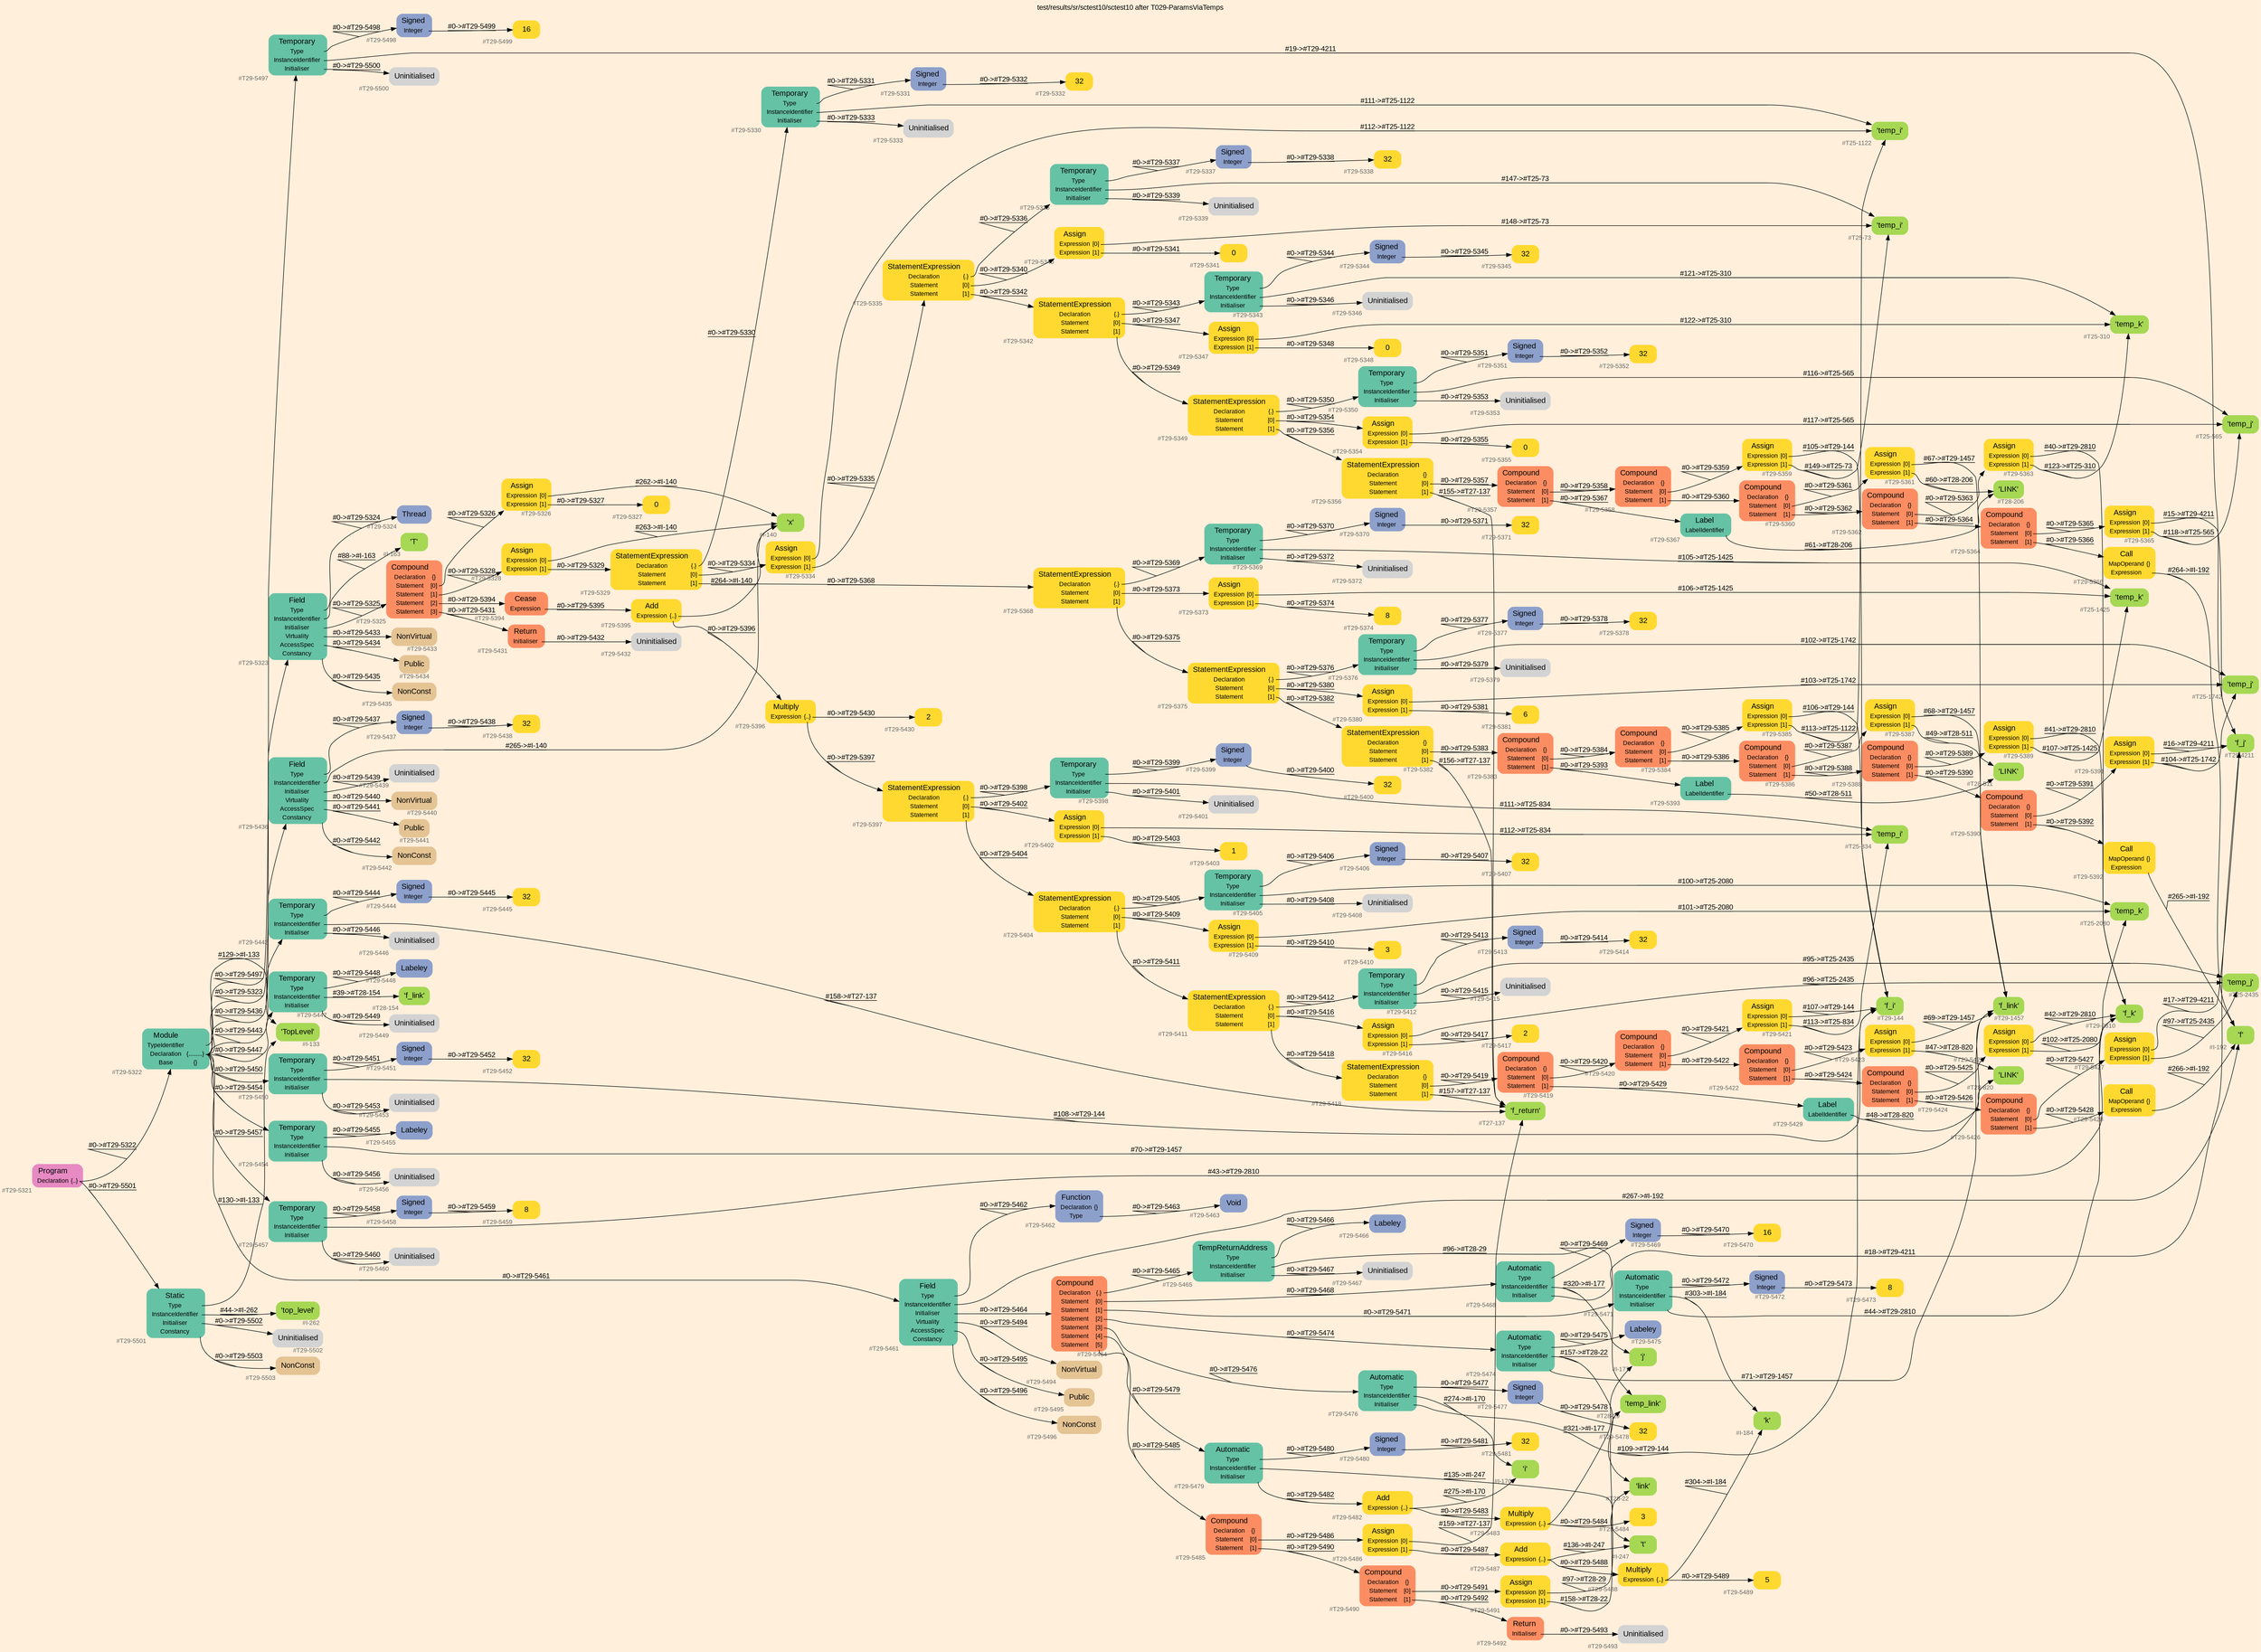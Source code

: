 digraph "test/results/sr/sctest10/sctest10 after T029-ParamsViaTemps" {
label = "test/results/sr/sctest10/sctest10 after T029-ParamsViaTemps"
labelloc = t
graph [
    rankdir = "LR"
    ranksep = 0.3
    bgcolor = antiquewhite1
    color = black
    fontcolor = black
    fontname = "Arial"
];
node [
    fontname = "Arial"
];
edge [
    fontname = "Arial"
];

// -------------------- node figure --------------------
// -------- block #T29-5321 ----------
"#T29-5321" [
    fillcolor = "/set28/4"
    xlabel = "#T29-5321"
    fontsize = "12"
    fontcolor = grey40
    shape = "plaintext"
    label = <<TABLE BORDER="0" CELLBORDER="0" CELLSPACING="0">
     <TR><TD><FONT COLOR="black" POINT-SIZE="15">Program</FONT></TD></TR>
     <TR><TD><FONT COLOR="black" POINT-SIZE="12">Declaration</FONT></TD><TD PORT="port0"><FONT COLOR="black" POINT-SIZE="12">{..}</FONT></TD></TR>
    </TABLE>>
    style = "rounded,filled"
];

// -------- block #T29-5322 ----------
"#T29-5322" [
    fillcolor = "/set28/1"
    xlabel = "#T29-5322"
    fontsize = "12"
    fontcolor = grey40
    shape = "plaintext"
    label = <<TABLE BORDER="0" CELLBORDER="0" CELLSPACING="0">
     <TR><TD><FONT COLOR="black" POINT-SIZE="15">Module</FONT></TD></TR>
     <TR><TD><FONT COLOR="black" POINT-SIZE="12">TypeIdentifier</FONT></TD><TD PORT="port0"></TD></TR>
     <TR><TD><FONT COLOR="black" POINT-SIZE="12">Declaration</FONT></TD><TD PORT="port1"><FONT COLOR="black" POINT-SIZE="12">{.........}</FONT></TD></TR>
     <TR><TD><FONT COLOR="black" POINT-SIZE="12">Base</FONT></TD><TD PORT="port2"><FONT COLOR="black" POINT-SIZE="12">{}</FONT></TD></TR>
    </TABLE>>
    style = "rounded,filled"
];

// -------- block #I-133 ----------
"#I-133" [
    fillcolor = "/set28/5"
    xlabel = "#I-133"
    fontsize = "12"
    fontcolor = grey40
    shape = "plaintext"
    label = <<TABLE BORDER="0" CELLBORDER="0" CELLSPACING="0">
     <TR><TD><FONT COLOR="black" POINT-SIZE="15">'TopLevel'</FONT></TD></TR>
    </TABLE>>
    style = "rounded,filled"
];

// -------- block #T29-5323 ----------
"#T29-5323" [
    fillcolor = "/set28/1"
    xlabel = "#T29-5323"
    fontsize = "12"
    fontcolor = grey40
    shape = "plaintext"
    label = <<TABLE BORDER="0" CELLBORDER="0" CELLSPACING="0">
     <TR><TD><FONT COLOR="black" POINT-SIZE="15">Field</FONT></TD></TR>
     <TR><TD><FONT COLOR="black" POINT-SIZE="12">Type</FONT></TD><TD PORT="port0"></TD></TR>
     <TR><TD><FONT COLOR="black" POINT-SIZE="12">InstanceIdentifier</FONT></TD><TD PORT="port1"></TD></TR>
     <TR><TD><FONT COLOR="black" POINT-SIZE="12">Initialiser</FONT></TD><TD PORT="port2"></TD></TR>
     <TR><TD><FONT COLOR="black" POINT-SIZE="12">Virtuality</FONT></TD><TD PORT="port3"></TD></TR>
     <TR><TD><FONT COLOR="black" POINT-SIZE="12">AccessSpec</FONT></TD><TD PORT="port4"></TD></TR>
     <TR><TD><FONT COLOR="black" POINT-SIZE="12">Constancy</FONT></TD><TD PORT="port5"></TD></TR>
    </TABLE>>
    style = "rounded,filled"
];

// -------- block #T29-5324 ----------
"#T29-5324" [
    fillcolor = "/set28/3"
    xlabel = "#T29-5324"
    fontsize = "12"
    fontcolor = grey40
    shape = "plaintext"
    label = <<TABLE BORDER="0" CELLBORDER="0" CELLSPACING="0">
     <TR><TD><FONT COLOR="black" POINT-SIZE="15">Thread</FONT></TD></TR>
    </TABLE>>
    style = "rounded,filled"
];

// -------- block #I-163 ----------
"#I-163" [
    fillcolor = "/set28/5"
    xlabel = "#I-163"
    fontsize = "12"
    fontcolor = grey40
    shape = "plaintext"
    label = <<TABLE BORDER="0" CELLBORDER="0" CELLSPACING="0">
     <TR><TD><FONT COLOR="black" POINT-SIZE="15">'T'</FONT></TD></TR>
    </TABLE>>
    style = "rounded,filled"
];

// -------- block #T29-5325 ----------
"#T29-5325" [
    fillcolor = "/set28/2"
    xlabel = "#T29-5325"
    fontsize = "12"
    fontcolor = grey40
    shape = "plaintext"
    label = <<TABLE BORDER="0" CELLBORDER="0" CELLSPACING="0">
     <TR><TD><FONT COLOR="black" POINT-SIZE="15">Compound</FONT></TD></TR>
     <TR><TD><FONT COLOR="black" POINT-SIZE="12">Declaration</FONT></TD><TD PORT="port0"><FONT COLOR="black" POINT-SIZE="12">{}</FONT></TD></TR>
     <TR><TD><FONT COLOR="black" POINT-SIZE="12">Statement</FONT></TD><TD PORT="port1"><FONT COLOR="black" POINT-SIZE="12">[0]</FONT></TD></TR>
     <TR><TD><FONT COLOR="black" POINT-SIZE="12">Statement</FONT></TD><TD PORT="port2"><FONT COLOR="black" POINT-SIZE="12">[1]</FONT></TD></TR>
     <TR><TD><FONT COLOR="black" POINT-SIZE="12">Statement</FONT></TD><TD PORT="port3"><FONT COLOR="black" POINT-SIZE="12">[2]</FONT></TD></TR>
     <TR><TD><FONT COLOR="black" POINT-SIZE="12">Statement</FONT></TD><TD PORT="port4"><FONT COLOR="black" POINT-SIZE="12">[3]</FONT></TD></TR>
    </TABLE>>
    style = "rounded,filled"
];

// -------- block #T29-5326 ----------
"#T29-5326" [
    fillcolor = "/set28/6"
    xlabel = "#T29-5326"
    fontsize = "12"
    fontcolor = grey40
    shape = "plaintext"
    label = <<TABLE BORDER="0" CELLBORDER="0" CELLSPACING="0">
     <TR><TD><FONT COLOR="black" POINT-SIZE="15">Assign</FONT></TD></TR>
     <TR><TD><FONT COLOR="black" POINT-SIZE="12">Expression</FONT></TD><TD PORT="port0"><FONT COLOR="black" POINT-SIZE="12">[0]</FONT></TD></TR>
     <TR><TD><FONT COLOR="black" POINT-SIZE="12">Expression</FONT></TD><TD PORT="port1"><FONT COLOR="black" POINT-SIZE="12">[1]</FONT></TD></TR>
    </TABLE>>
    style = "rounded,filled"
];

// -------- block #I-140 ----------
"#I-140" [
    fillcolor = "/set28/5"
    xlabel = "#I-140"
    fontsize = "12"
    fontcolor = grey40
    shape = "plaintext"
    label = <<TABLE BORDER="0" CELLBORDER="0" CELLSPACING="0">
     <TR><TD><FONT COLOR="black" POINT-SIZE="15">'x'</FONT></TD></TR>
    </TABLE>>
    style = "rounded,filled"
];

// -------- block #T29-5327 ----------
"#T29-5327" [
    fillcolor = "/set28/6"
    xlabel = "#T29-5327"
    fontsize = "12"
    fontcolor = grey40
    shape = "plaintext"
    label = <<TABLE BORDER="0" CELLBORDER="0" CELLSPACING="0">
     <TR><TD><FONT COLOR="black" POINT-SIZE="15">0</FONT></TD></TR>
    </TABLE>>
    style = "rounded,filled"
];

// -------- block #T29-5328 ----------
"#T29-5328" [
    fillcolor = "/set28/6"
    xlabel = "#T29-5328"
    fontsize = "12"
    fontcolor = grey40
    shape = "plaintext"
    label = <<TABLE BORDER="0" CELLBORDER="0" CELLSPACING="0">
     <TR><TD><FONT COLOR="black" POINT-SIZE="15">Assign</FONT></TD></TR>
     <TR><TD><FONT COLOR="black" POINT-SIZE="12">Expression</FONT></TD><TD PORT="port0"><FONT COLOR="black" POINT-SIZE="12">[0]</FONT></TD></TR>
     <TR><TD><FONT COLOR="black" POINT-SIZE="12">Expression</FONT></TD><TD PORT="port1"><FONT COLOR="black" POINT-SIZE="12">[1]</FONT></TD></TR>
    </TABLE>>
    style = "rounded,filled"
];

// -------- block #T29-5329 ----------
"#T29-5329" [
    fillcolor = "/set28/6"
    xlabel = "#T29-5329"
    fontsize = "12"
    fontcolor = grey40
    shape = "plaintext"
    label = <<TABLE BORDER="0" CELLBORDER="0" CELLSPACING="0">
     <TR><TD><FONT COLOR="black" POINT-SIZE="15">StatementExpression</FONT></TD></TR>
     <TR><TD><FONT COLOR="black" POINT-SIZE="12">Declaration</FONT></TD><TD PORT="port0"><FONT COLOR="black" POINT-SIZE="12">{.}</FONT></TD></TR>
     <TR><TD><FONT COLOR="black" POINT-SIZE="12">Statement</FONT></TD><TD PORT="port1"><FONT COLOR="black" POINT-SIZE="12">[0]</FONT></TD></TR>
     <TR><TD><FONT COLOR="black" POINT-SIZE="12">Statement</FONT></TD><TD PORT="port2"><FONT COLOR="black" POINT-SIZE="12">[1]</FONT></TD></TR>
    </TABLE>>
    style = "rounded,filled"
];

// -------- block #T29-5330 ----------
"#T29-5330" [
    fillcolor = "/set28/1"
    xlabel = "#T29-5330"
    fontsize = "12"
    fontcolor = grey40
    shape = "plaintext"
    label = <<TABLE BORDER="0" CELLBORDER="0" CELLSPACING="0">
     <TR><TD><FONT COLOR="black" POINT-SIZE="15">Temporary</FONT></TD></TR>
     <TR><TD><FONT COLOR="black" POINT-SIZE="12">Type</FONT></TD><TD PORT="port0"></TD></TR>
     <TR><TD><FONT COLOR="black" POINT-SIZE="12">InstanceIdentifier</FONT></TD><TD PORT="port1"></TD></TR>
     <TR><TD><FONT COLOR="black" POINT-SIZE="12">Initialiser</FONT></TD><TD PORT="port2"></TD></TR>
    </TABLE>>
    style = "rounded,filled"
];

// -------- block #T29-5331 ----------
"#T29-5331" [
    fillcolor = "/set28/3"
    xlabel = "#T29-5331"
    fontsize = "12"
    fontcolor = grey40
    shape = "plaintext"
    label = <<TABLE BORDER="0" CELLBORDER="0" CELLSPACING="0">
     <TR><TD><FONT COLOR="black" POINT-SIZE="15">Signed</FONT></TD></TR>
     <TR><TD><FONT COLOR="black" POINT-SIZE="12">Integer</FONT></TD><TD PORT="port0"></TD></TR>
    </TABLE>>
    style = "rounded,filled"
];

// -------- block #T29-5332 ----------
"#T29-5332" [
    fillcolor = "/set28/6"
    xlabel = "#T29-5332"
    fontsize = "12"
    fontcolor = grey40
    shape = "plaintext"
    label = <<TABLE BORDER="0" CELLBORDER="0" CELLSPACING="0">
     <TR><TD><FONT COLOR="black" POINT-SIZE="15">32</FONT></TD></TR>
    </TABLE>>
    style = "rounded,filled"
];

// -------- block #T25-1122 ----------
"#T25-1122" [
    fillcolor = "/set28/5"
    xlabel = "#T25-1122"
    fontsize = "12"
    fontcolor = grey40
    shape = "plaintext"
    label = <<TABLE BORDER="0" CELLBORDER="0" CELLSPACING="0">
     <TR><TD><FONT COLOR="black" POINT-SIZE="15">'temp_i'</FONT></TD></TR>
    </TABLE>>
    style = "rounded,filled"
];

// -------- block #T29-5333 ----------
"#T29-5333" [
    xlabel = "#T29-5333"
    fontsize = "12"
    fontcolor = grey40
    shape = "plaintext"
    label = <<TABLE BORDER="0" CELLBORDER="0" CELLSPACING="0">
     <TR><TD><FONT COLOR="black" POINT-SIZE="15">Uninitialised</FONT></TD></TR>
    </TABLE>>
    style = "rounded,filled"
];

// -------- block #T29-5334 ----------
"#T29-5334" [
    fillcolor = "/set28/6"
    xlabel = "#T29-5334"
    fontsize = "12"
    fontcolor = grey40
    shape = "plaintext"
    label = <<TABLE BORDER="0" CELLBORDER="0" CELLSPACING="0">
     <TR><TD><FONT COLOR="black" POINT-SIZE="15">Assign</FONT></TD></TR>
     <TR><TD><FONT COLOR="black" POINT-SIZE="12">Expression</FONT></TD><TD PORT="port0"><FONT COLOR="black" POINT-SIZE="12">[0]</FONT></TD></TR>
     <TR><TD><FONT COLOR="black" POINT-SIZE="12">Expression</FONT></TD><TD PORT="port1"><FONT COLOR="black" POINT-SIZE="12">[1]</FONT></TD></TR>
    </TABLE>>
    style = "rounded,filled"
];

// -------- block #T29-5335 ----------
"#T29-5335" [
    fillcolor = "/set28/6"
    xlabel = "#T29-5335"
    fontsize = "12"
    fontcolor = grey40
    shape = "plaintext"
    label = <<TABLE BORDER="0" CELLBORDER="0" CELLSPACING="0">
     <TR><TD><FONT COLOR="black" POINT-SIZE="15">StatementExpression</FONT></TD></TR>
     <TR><TD><FONT COLOR="black" POINT-SIZE="12">Declaration</FONT></TD><TD PORT="port0"><FONT COLOR="black" POINT-SIZE="12">{.}</FONT></TD></TR>
     <TR><TD><FONT COLOR="black" POINT-SIZE="12">Statement</FONT></TD><TD PORT="port1"><FONT COLOR="black" POINT-SIZE="12">[0]</FONT></TD></TR>
     <TR><TD><FONT COLOR="black" POINT-SIZE="12">Statement</FONT></TD><TD PORT="port2"><FONT COLOR="black" POINT-SIZE="12">[1]</FONT></TD></TR>
    </TABLE>>
    style = "rounded,filled"
];

// -------- block #T29-5336 ----------
"#T29-5336" [
    fillcolor = "/set28/1"
    xlabel = "#T29-5336"
    fontsize = "12"
    fontcolor = grey40
    shape = "plaintext"
    label = <<TABLE BORDER="0" CELLBORDER="0" CELLSPACING="0">
     <TR><TD><FONT COLOR="black" POINT-SIZE="15">Temporary</FONT></TD></TR>
     <TR><TD><FONT COLOR="black" POINT-SIZE="12">Type</FONT></TD><TD PORT="port0"></TD></TR>
     <TR><TD><FONT COLOR="black" POINT-SIZE="12">InstanceIdentifier</FONT></TD><TD PORT="port1"></TD></TR>
     <TR><TD><FONT COLOR="black" POINT-SIZE="12">Initialiser</FONT></TD><TD PORT="port2"></TD></TR>
    </TABLE>>
    style = "rounded,filled"
];

// -------- block #T29-5337 ----------
"#T29-5337" [
    fillcolor = "/set28/3"
    xlabel = "#T29-5337"
    fontsize = "12"
    fontcolor = grey40
    shape = "plaintext"
    label = <<TABLE BORDER="0" CELLBORDER="0" CELLSPACING="0">
     <TR><TD><FONT COLOR="black" POINT-SIZE="15">Signed</FONT></TD></TR>
     <TR><TD><FONT COLOR="black" POINT-SIZE="12">Integer</FONT></TD><TD PORT="port0"></TD></TR>
    </TABLE>>
    style = "rounded,filled"
];

// -------- block #T29-5338 ----------
"#T29-5338" [
    fillcolor = "/set28/6"
    xlabel = "#T29-5338"
    fontsize = "12"
    fontcolor = grey40
    shape = "plaintext"
    label = <<TABLE BORDER="0" CELLBORDER="0" CELLSPACING="0">
     <TR><TD><FONT COLOR="black" POINT-SIZE="15">32</FONT></TD></TR>
    </TABLE>>
    style = "rounded,filled"
];

// -------- block #T25-73 ----------
"#T25-73" [
    fillcolor = "/set28/5"
    xlabel = "#T25-73"
    fontsize = "12"
    fontcolor = grey40
    shape = "plaintext"
    label = <<TABLE BORDER="0" CELLBORDER="0" CELLSPACING="0">
     <TR><TD><FONT COLOR="black" POINT-SIZE="15">'temp_i'</FONT></TD></TR>
    </TABLE>>
    style = "rounded,filled"
];

// -------- block #T29-5339 ----------
"#T29-5339" [
    xlabel = "#T29-5339"
    fontsize = "12"
    fontcolor = grey40
    shape = "plaintext"
    label = <<TABLE BORDER="0" CELLBORDER="0" CELLSPACING="0">
     <TR><TD><FONT COLOR="black" POINT-SIZE="15">Uninitialised</FONT></TD></TR>
    </TABLE>>
    style = "rounded,filled"
];

// -------- block #T29-5340 ----------
"#T29-5340" [
    fillcolor = "/set28/6"
    xlabel = "#T29-5340"
    fontsize = "12"
    fontcolor = grey40
    shape = "plaintext"
    label = <<TABLE BORDER="0" CELLBORDER="0" CELLSPACING="0">
     <TR><TD><FONT COLOR="black" POINT-SIZE="15">Assign</FONT></TD></TR>
     <TR><TD><FONT COLOR="black" POINT-SIZE="12">Expression</FONT></TD><TD PORT="port0"><FONT COLOR="black" POINT-SIZE="12">[0]</FONT></TD></TR>
     <TR><TD><FONT COLOR="black" POINT-SIZE="12">Expression</FONT></TD><TD PORT="port1"><FONT COLOR="black" POINT-SIZE="12">[1]</FONT></TD></TR>
    </TABLE>>
    style = "rounded,filled"
];

// -------- block #T29-5341 ----------
"#T29-5341" [
    fillcolor = "/set28/6"
    xlabel = "#T29-5341"
    fontsize = "12"
    fontcolor = grey40
    shape = "plaintext"
    label = <<TABLE BORDER="0" CELLBORDER="0" CELLSPACING="0">
     <TR><TD><FONT COLOR="black" POINT-SIZE="15">0</FONT></TD></TR>
    </TABLE>>
    style = "rounded,filled"
];

// -------- block #T29-5342 ----------
"#T29-5342" [
    fillcolor = "/set28/6"
    xlabel = "#T29-5342"
    fontsize = "12"
    fontcolor = grey40
    shape = "plaintext"
    label = <<TABLE BORDER="0" CELLBORDER="0" CELLSPACING="0">
     <TR><TD><FONT COLOR="black" POINT-SIZE="15">StatementExpression</FONT></TD></TR>
     <TR><TD><FONT COLOR="black" POINT-SIZE="12">Declaration</FONT></TD><TD PORT="port0"><FONT COLOR="black" POINT-SIZE="12">{.}</FONT></TD></TR>
     <TR><TD><FONT COLOR="black" POINT-SIZE="12">Statement</FONT></TD><TD PORT="port1"><FONT COLOR="black" POINT-SIZE="12">[0]</FONT></TD></TR>
     <TR><TD><FONT COLOR="black" POINT-SIZE="12">Statement</FONT></TD><TD PORT="port2"><FONT COLOR="black" POINT-SIZE="12">[1]</FONT></TD></TR>
    </TABLE>>
    style = "rounded,filled"
];

// -------- block #T29-5343 ----------
"#T29-5343" [
    fillcolor = "/set28/1"
    xlabel = "#T29-5343"
    fontsize = "12"
    fontcolor = grey40
    shape = "plaintext"
    label = <<TABLE BORDER="0" CELLBORDER="0" CELLSPACING="0">
     <TR><TD><FONT COLOR="black" POINT-SIZE="15">Temporary</FONT></TD></TR>
     <TR><TD><FONT COLOR="black" POINT-SIZE="12">Type</FONT></TD><TD PORT="port0"></TD></TR>
     <TR><TD><FONT COLOR="black" POINT-SIZE="12">InstanceIdentifier</FONT></TD><TD PORT="port1"></TD></TR>
     <TR><TD><FONT COLOR="black" POINT-SIZE="12">Initialiser</FONT></TD><TD PORT="port2"></TD></TR>
    </TABLE>>
    style = "rounded,filled"
];

// -------- block #T29-5344 ----------
"#T29-5344" [
    fillcolor = "/set28/3"
    xlabel = "#T29-5344"
    fontsize = "12"
    fontcolor = grey40
    shape = "plaintext"
    label = <<TABLE BORDER="0" CELLBORDER="0" CELLSPACING="0">
     <TR><TD><FONT COLOR="black" POINT-SIZE="15">Signed</FONT></TD></TR>
     <TR><TD><FONT COLOR="black" POINT-SIZE="12">Integer</FONT></TD><TD PORT="port0"></TD></TR>
    </TABLE>>
    style = "rounded,filled"
];

// -------- block #T29-5345 ----------
"#T29-5345" [
    fillcolor = "/set28/6"
    xlabel = "#T29-5345"
    fontsize = "12"
    fontcolor = grey40
    shape = "plaintext"
    label = <<TABLE BORDER="0" CELLBORDER="0" CELLSPACING="0">
     <TR><TD><FONT COLOR="black" POINT-SIZE="15">32</FONT></TD></TR>
    </TABLE>>
    style = "rounded,filled"
];

// -------- block #T25-310 ----------
"#T25-310" [
    fillcolor = "/set28/5"
    xlabel = "#T25-310"
    fontsize = "12"
    fontcolor = grey40
    shape = "plaintext"
    label = <<TABLE BORDER="0" CELLBORDER="0" CELLSPACING="0">
     <TR><TD><FONT COLOR="black" POINT-SIZE="15">'temp_k'</FONT></TD></TR>
    </TABLE>>
    style = "rounded,filled"
];

// -------- block #T29-5346 ----------
"#T29-5346" [
    xlabel = "#T29-5346"
    fontsize = "12"
    fontcolor = grey40
    shape = "plaintext"
    label = <<TABLE BORDER="0" CELLBORDER="0" CELLSPACING="0">
     <TR><TD><FONT COLOR="black" POINT-SIZE="15">Uninitialised</FONT></TD></TR>
    </TABLE>>
    style = "rounded,filled"
];

// -------- block #T29-5347 ----------
"#T29-5347" [
    fillcolor = "/set28/6"
    xlabel = "#T29-5347"
    fontsize = "12"
    fontcolor = grey40
    shape = "plaintext"
    label = <<TABLE BORDER="0" CELLBORDER="0" CELLSPACING="0">
     <TR><TD><FONT COLOR="black" POINT-SIZE="15">Assign</FONT></TD></TR>
     <TR><TD><FONT COLOR="black" POINT-SIZE="12">Expression</FONT></TD><TD PORT="port0"><FONT COLOR="black" POINT-SIZE="12">[0]</FONT></TD></TR>
     <TR><TD><FONT COLOR="black" POINT-SIZE="12">Expression</FONT></TD><TD PORT="port1"><FONT COLOR="black" POINT-SIZE="12">[1]</FONT></TD></TR>
    </TABLE>>
    style = "rounded,filled"
];

// -------- block #T29-5348 ----------
"#T29-5348" [
    fillcolor = "/set28/6"
    xlabel = "#T29-5348"
    fontsize = "12"
    fontcolor = grey40
    shape = "plaintext"
    label = <<TABLE BORDER="0" CELLBORDER="0" CELLSPACING="0">
     <TR><TD><FONT COLOR="black" POINT-SIZE="15">0</FONT></TD></TR>
    </TABLE>>
    style = "rounded,filled"
];

// -------- block #T29-5349 ----------
"#T29-5349" [
    fillcolor = "/set28/6"
    xlabel = "#T29-5349"
    fontsize = "12"
    fontcolor = grey40
    shape = "plaintext"
    label = <<TABLE BORDER="0" CELLBORDER="0" CELLSPACING="0">
     <TR><TD><FONT COLOR="black" POINT-SIZE="15">StatementExpression</FONT></TD></TR>
     <TR><TD><FONT COLOR="black" POINT-SIZE="12">Declaration</FONT></TD><TD PORT="port0"><FONT COLOR="black" POINT-SIZE="12">{.}</FONT></TD></TR>
     <TR><TD><FONT COLOR="black" POINT-SIZE="12">Statement</FONT></TD><TD PORT="port1"><FONT COLOR="black" POINT-SIZE="12">[0]</FONT></TD></TR>
     <TR><TD><FONT COLOR="black" POINT-SIZE="12">Statement</FONT></TD><TD PORT="port2"><FONT COLOR="black" POINT-SIZE="12">[1]</FONT></TD></TR>
    </TABLE>>
    style = "rounded,filled"
];

// -------- block #T29-5350 ----------
"#T29-5350" [
    fillcolor = "/set28/1"
    xlabel = "#T29-5350"
    fontsize = "12"
    fontcolor = grey40
    shape = "plaintext"
    label = <<TABLE BORDER="0" CELLBORDER="0" CELLSPACING="0">
     <TR><TD><FONT COLOR="black" POINT-SIZE="15">Temporary</FONT></TD></TR>
     <TR><TD><FONT COLOR="black" POINT-SIZE="12">Type</FONT></TD><TD PORT="port0"></TD></TR>
     <TR><TD><FONT COLOR="black" POINT-SIZE="12">InstanceIdentifier</FONT></TD><TD PORT="port1"></TD></TR>
     <TR><TD><FONT COLOR="black" POINT-SIZE="12">Initialiser</FONT></TD><TD PORT="port2"></TD></TR>
    </TABLE>>
    style = "rounded,filled"
];

// -------- block #T29-5351 ----------
"#T29-5351" [
    fillcolor = "/set28/3"
    xlabel = "#T29-5351"
    fontsize = "12"
    fontcolor = grey40
    shape = "plaintext"
    label = <<TABLE BORDER="0" CELLBORDER="0" CELLSPACING="0">
     <TR><TD><FONT COLOR="black" POINT-SIZE="15">Signed</FONT></TD></TR>
     <TR><TD><FONT COLOR="black" POINT-SIZE="12">Integer</FONT></TD><TD PORT="port0"></TD></TR>
    </TABLE>>
    style = "rounded,filled"
];

// -------- block #T29-5352 ----------
"#T29-5352" [
    fillcolor = "/set28/6"
    xlabel = "#T29-5352"
    fontsize = "12"
    fontcolor = grey40
    shape = "plaintext"
    label = <<TABLE BORDER="0" CELLBORDER="0" CELLSPACING="0">
     <TR><TD><FONT COLOR="black" POINT-SIZE="15">32</FONT></TD></TR>
    </TABLE>>
    style = "rounded,filled"
];

// -------- block #T25-565 ----------
"#T25-565" [
    fillcolor = "/set28/5"
    xlabel = "#T25-565"
    fontsize = "12"
    fontcolor = grey40
    shape = "plaintext"
    label = <<TABLE BORDER="0" CELLBORDER="0" CELLSPACING="0">
     <TR><TD><FONT COLOR="black" POINT-SIZE="15">'temp_j'</FONT></TD></TR>
    </TABLE>>
    style = "rounded,filled"
];

// -------- block #T29-5353 ----------
"#T29-5353" [
    xlabel = "#T29-5353"
    fontsize = "12"
    fontcolor = grey40
    shape = "plaintext"
    label = <<TABLE BORDER="0" CELLBORDER="0" CELLSPACING="0">
     <TR><TD><FONT COLOR="black" POINT-SIZE="15">Uninitialised</FONT></TD></TR>
    </TABLE>>
    style = "rounded,filled"
];

// -------- block #T29-5354 ----------
"#T29-5354" [
    fillcolor = "/set28/6"
    xlabel = "#T29-5354"
    fontsize = "12"
    fontcolor = grey40
    shape = "plaintext"
    label = <<TABLE BORDER="0" CELLBORDER="0" CELLSPACING="0">
     <TR><TD><FONT COLOR="black" POINT-SIZE="15">Assign</FONT></TD></TR>
     <TR><TD><FONT COLOR="black" POINT-SIZE="12">Expression</FONT></TD><TD PORT="port0"><FONT COLOR="black" POINT-SIZE="12">[0]</FONT></TD></TR>
     <TR><TD><FONT COLOR="black" POINT-SIZE="12">Expression</FONT></TD><TD PORT="port1"><FONT COLOR="black" POINT-SIZE="12">[1]</FONT></TD></TR>
    </TABLE>>
    style = "rounded,filled"
];

// -------- block #T29-5355 ----------
"#T29-5355" [
    fillcolor = "/set28/6"
    xlabel = "#T29-5355"
    fontsize = "12"
    fontcolor = grey40
    shape = "plaintext"
    label = <<TABLE BORDER="0" CELLBORDER="0" CELLSPACING="0">
     <TR><TD><FONT COLOR="black" POINT-SIZE="15">0</FONT></TD></TR>
    </TABLE>>
    style = "rounded,filled"
];

// -------- block #T29-5356 ----------
"#T29-5356" [
    fillcolor = "/set28/6"
    xlabel = "#T29-5356"
    fontsize = "12"
    fontcolor = grey40
    shape = "plaintext"
    label = <<TABLE BORDER="0" CELLBORDER="0" CELLSPACING="0">
     <TR><TD><FONT COLOR="black" POINT-SIZE="15">StatementExpression</FONT></TD></TR>
     <TR><TD><FONT COLOR="black" POINT-SIZE="12">Declaration</FONT></TD><TD PORT="port0"><FONT COLOR="black" POINT-SIZE="12">{}</FONT></TD></TR>
     <TR><TD><FONT COLOR="black" POINT-SIZE="12">Statement</FONT></TD><TD PORT="port1"><FONT COLOR="black" POINT-SIZE="12">[0]</FONT></TD></TR>
     <TR><TD><FONT COLOR="black" POINT-SIZE="12">Statement</FONT></TD><TD PORT="port2"><FONT COLOR="black" POINT-SIZE="12">[1]</FONT></TD></TR>
    </TABLE>>
    style = "rounded,filled"
];

// -------- block #T29-5357 ----------
"#T29-5357" [
    fillcolor = "/set28/2"
    xlabel = "#T29-5357"
    fontsize = "12"
    fontcolor = grey40
    shape = "plaintext"
    label = <<TABLE BORDER="0" CELLBORDER="0" CELLSPACING="0">
     <TR><TD><FONT COLOR="black" POINT-SIZE="15">Compound</FONT></TD></TR>
     <TR><TD><FONT COLOR="black" POINT-SIZE="12">Declaration</FONT></TD><TD PORT="port0"><FONT COLOR="black" POINT-SIZE="12">{}</FONT></TD></TR>
     <TR><TD><FONT COLOR="black" POINT-SIZE="12">Statement</FONT></TD><TD PORT="port1"><FONT COLOR="black" POINT-SIZE="12">[0]</FONT></TD></TR>
     <TR><TD><FONT COLOR="black" POINT-SIZE="12">Statement</FONT></TD><TD PORT="port2"><FONT COLOR="black" POINT-SIZE="12">[1]</FONT></TD></TR>
    </TABLE>>
    style = "rounded,filled"
];

// -------- block #T29-5358 ----------
"#T29-5358" [
    fillcolor = "/set28/2"
    xlabel = "#T29-5358"
    fontsize = "12"
    fontcolor = grey40
    shape = "plaintext"
    label = <<TABLE BORDER="0" CELLBORDER="0" CELLSPACING="0">
     <TR><TD><FONT COLOR="black" POINT-SIZE="15">Compound</FONT></TD></TR>
     <TR><TD><FONT COLOR="black" POINT-SIZE="12">Declaration</FONT></TD><TD PORT="port0"><FONT COLOR="black" POINT-SIZE="12">{}</FONT></TD></TR>
     <TR><TD><FONT COLOR="black" POINT-SIZE="12">Statement</FONT></TD><TD PORT="port1"><FONT COLOR="black" POINT-SIZE="12">[0]</FONT></TD></TR>
     <TR><TD><FONT COLOR="black" POINT-SIZE="12">Statement</FONT></TD><TD PORT="port2"><FONT COLOR="black" POINT-SIZE="12">[1]</FONT></TD></TR>
    </TABLE>>
    style = "rounded,filled"
];

// -------- block #T29-5359 ----------
"#T29-5359" [
    fillcolor = "/set28/6"
    xlabel = "#T29-5359"
    fontsize = "12"
    fontcolor = grey40
    shape = "plaintext"
    label = <<TABLE BORDER="0" CELLBORDER="0" CELLSPACING="0">
     <TR><TD><FONT COLOR="black" POINT-SIZE="15">Assign</FONT></TD></TR>
     <TR><TD><FONT COLOR="black" POINT-SIZE="12">Expression</FONT></TD><TD PORT="port0"><FONT COLOR="black" POINT-SIZE="12">[0]</FONT></TD></TR>
     <TR><TD><FONT COLOR="black" POINT-SIZE="12">Expression</FONT></TD><TD PORT="port1"><FONT COLOR="black" POINT-SIZE="12">[1]</FONT></TD></TR>
    </TABLE>>
    style = "rounded,filled"
];

// -------- block #T29-144 ----------
"#T29-144" [
    fillcolor = "/set28/5"
    xlabel = "#T29-144"
    fontsize = "12"
    fontcolor = grey40
    shape = "plaintext"
    label = <<TABLE BORDER="0" CELLBORDER="0" CELLSPACING="0">
     <TR><TD><FONT COLOR="black" POINT-SIZE="15">'f_i'</FONT></TD></TR>
    </TABLE>>
    style = "rounded,filled"
];

// -------- block #T29-5360 ----------
"#T29-5360" [
    fillcolor = "/set28/2"
    xlabel = "#T29-5360"
    fontsize = "12"
    fontcolor = grey40
    shape = "plaintext"
    label = <<TABLE BORDER="0" CELLBORDER="0" CELLSPACING="0">
     <TR><TD><FONT COLOR="black" POINT-SIZE="15">Compound</FONT></TD></TR>
     <TR><TD><FONT COLOR="black" POINT-SIZE="12">Declaration</FONT></TD><TD PORT="port0"><FONT COLOR="black" POINT-SIZE="12">{}</FONT></TD></TR>
     <TR><TD><FONT COLOR="black" POINT-SIZE="12">Statement</FONT></TD><TD PORT="port1"><FONT COLOR="black" POINT-SIZE="12">[0]</FONT></TD></TR>
     <TR><TD><FONT COLOR="black" POINT-SIZE="12">Statement</FONT></TD><TD PORT="port2"><FONT COLOR="black" POINT-SIZE="12">[1]</FONT></TD></TR>
    </TABLE>>
    style = "rounded,filled"
];

// -------- block #T29-5361 ----------
"#T29-5361" [
    fillcolor = "/set28/6"
    xlabel = "#T29-5361"
    fontsize = "12"
    fontcolor = grey40
    shape = "plaintext"
    label = <<TABLE BORDER="0" CELLBORDER="0" CELLSPACING="0">
     <TR><TD><FONT COLOR="black" POINT-SIZE="15">Assign</FONT></TD></TR>
     <TR><TD><FONT COLOR="black" POINT-SIZE="12">Expression</FONT></TD><TD PORT="port0"><FONT COLOR="black" POINT-SIZE="12">[0]</FONT></TD></TR>
     <TR><TD><FONT COLOR="black" POINT-SIZE="12">Expression</FONT></TD><TD PORT="port1"><FONT COLOR="black" POINT-SIZE="12">[1]</FONT></TD></TR>
    </TABLE>>
    style = "rounded,filled"
];

// -------- block #T29-1457 ----------
"#T29-1457" [
    fillcolor = "/set28/5"
    xlabel = "#T29-1457"
    fontsize = "12"
    fontcolor = grey40
    shape = "plaintext"
    label = <<TABLE BORDER="0" CELLBORDER="0" CELLSPACING="0">
     <TR><TD><FONT COLOR="black" POINT-SIZE="15">'f_link'</FONT></TD></TR>
    </TABLE>>
    style = "rounded,filled"
];

// -------- block #T28-206 ----------
"#T28-206" [
    fillcolor = "/set28/5"
    xlabel = "#T28-206"
    fontsize = "12"
    fontcolor = grey40
    shape = "plaintext"
    label = <<TABLE BORDER="0" CELLBORDER="0" CELLSPACING="0">
     <TR><TD><FONT COLOR="black" POINT-SIZE="15">'LINK'</FONT></TD></TR>
    </TABLE>>
    style = "rounded,filled"
];

// -------- block #T29-5362 ----------
"#T29-5362" [
    fillcolor = "/set28/2"
    xlabel = "#T29-5362"
    fontsize = "12"
    fontcolor = grey40
    shape = "plaintext"
    label = <<TABLE BORDER="0" CELLBORDER="0" CELLSPACING="0">
     <TR><TD><FONT COLOR="black" POINT-SIZE="15">Compound</FONT></TD></TR>
     <TR><TD><FONT COLOR="black" POINT-SIZE="12">Declaration</FONT></TD><TD PORT="port0"><FONT COLOR="black" POINT-SIZE="12">{}</FONT></TD></TR>
     <TR><TD><FONT COLOR="black" POINT-SIZE="12">Statement</FONT></TD><TD PORT="port1"><FONT COLOR="black" POINT-SIZE="12">[0]</FONT></TD></TR>
     <TR><TD><FONT COLOR="black" POINT-SIZE="12">Statement</FONT></TD><TD PORT="port2"><FONT COLOR="black" POINT-SIZE="12">[1]</FONT></TD></TR>
    </TABLE>>
    style = "rounded,filled"
];

// -------- block #T29-5363 ----------
"#T29-5363" [
    fillcolor = "/set28/6"
    xlabel = "#T29-5363"
    fontsize = "12"
    fontcolor = grey40
    shape = "plaintext"
    label = <<TABLE BORDER="0" CELLBORDER="0" CELLSPACING="0">
     <TR><TD><FONT COLOR="black" POINT-SIZE="15">Assign</FONT></TD></TR>
     <TR><TD><FONT COLOR="black" POINT-SIZE="12">Expression</FONT></TD><TD PORT="port0"><FONT COLOR="black" POINT-SIZE="12">[0]</FONT></TD></TR>
     <TR><TD><FONT COLOR="black" POINT-SIZE="12">Expression</FONT></TD><TD PORT="port1"><FONT COLOR="black" POINT-SIZE="12">[1]</FONT></TD></TR>
    </TABLE>>
    style = "rounded,filled"
];

// -------- block #T29-2810 ----------
"#T29-2810" [
    fillcolor = "/set28/5"
    xlabel = "#T29-2810"
    fontsize = "12"
    fontcolor = grey40
    shape = "plaintext"
    label = <<TABLE BORDER="0" CELLBORDER="0" CELLSPACING="0">
     <TR><TD><FONT COLOR="black" POINT-SIZE="15">'f_k'</FONT></TD></TR>
    </TABLE>>
    style = "rounded,filled"
];

// -------- block #T29-5364 ----------
"#T29-5364" [
    fillcolor = "/set28/2"
    xlabel = "#T29-5364"
    fontsize = "12"
    fontcolor = grey40
    shape = "plaintext"
    label = <<TABLE BORDER="0" CELLBORDER="0" CELLSPACING="0">
     <TR><TD><FONT COLOR="black" POINT-SIZE="15">Compound</FONT></TD></TR>
     <TR><TD><FONT COLOR="black" POINT-SIZE="12">Declaration</FONT></TD><TD PORT="port0"><FONT COLOR="black" POINT-SIZE="12">{}</FONT></TD></TR>
     <TR><TD><FONT COLOR="black" POINT-SIZE="12">Statement</FONT></TD><TD PORT="port1"><FONT COLOR="black" POINT-SIZE="12">[0]</FONT></TD></TR>
     <TR><TD><FONT COLOR="black" POINT-SIZE="12">Statement</FONT></TD><TD PORT="port2"><FONT COLOR="black" POINT-SIZE="12">[1]</FONT></TD></TR>
    </TABLE>>
    style = "rounded,filled"
];

// -------- block #T29-5365 ----------
"#T29-5365" [
    fillcolor = "/set28/6"
    xlabel = "#T29-5365"
    fontsize = "12"
    fontcolor = grey40
    shape = "plaintext"
    label = <<TABLE BORDER="0" CELLBORDER="0" CELLSPACING="0">
     <TR><TD><FONT COLOR="black" POINT-SIZE="15">Assign</FONT></TD></TR>
     <TR><TD><FONT COLOR="black" POINT-SIZE="12">Expression</FONT></TD><TD PORT="port0"><FONT COLOR="black" POINT-SIZE="12">[0]</FONT></TD></TR>
     <TR><TD><FONT COLOR="black" POINT-SIZE="12">Expression</FONT></TD><TD PORT="port1"><FONT COLOR="black" POINT-SIZE="12">[1]</FONT></TD></TR>
    </TABLE>>
    style = "rounded,filled"
];

// -------- block #T29-4211 ----------
"#T29-4211" [
    fillcolor = "/set28/5"
    xlabel = "#T29-4211"
    fontsize = "12"
    fontcolor = grey40
    shape = "plaintext"
    label = <<TABLE BORDER="0" CELLBORDER="0" CELLSPACING="0">
     <TR><TD><FONT COLOR="black" POINT-SIZE="15">'f_j'</FONT></TD></TR>
    </TABLE>>
    style = "rounded,filled"
];

// -------- block #T29-5366 ----------
"#T29-5366" [
    fillcolor = "/set28/6"
    xlabel = "#T29-5366"
    fontsize = "12"
    fontcolor = grey40
    shape = "plaintext"
    label = <<TABLE BORDER="0" CELLBORDER="0" CELLSPACING="0">
     <TR><TD><FONT COLOR="black" POINT-SIZE="15">Call</FONT></TD></TR>
     <TR><TD><FONT COLOR="black" POINT-SIZE="12">MapOperand</FONT></TD><TD PORT="port0"><FONT COLOR="black" POINT-SIZE="12">{}</FONT></TD></TR>
     <TR><TD><FONT COLOR="black" POINT-SIZE="12">Expression</FONT></TD><TD PORT="port1"></TD></TR>
    </TABLE>>
    style = "rounded,filled"
];

// -------- block #I-192 ----------
"#I-192" [
    fillcolor = "/set28/5"
    xlabel = "#I-192"
    fontsize = "12"
    fontcolor = grey40
    shape = "plaintext"
    label = <<TABLE BORDER="0" CELLBORDER="0" CELLSPACING="0">
     <TR><TD><FONT COLOR="black" POINT-SIZE="15">'f'</FONT></TD></TR>
    </TABLE>>
    style = "rounded,filled"
];

// -------- block #T29-5367 ----------
"#T29-5367" [
    fillcolor = "/set28/1"
    xlabel = "#T29-5367"
    fontsize = "12"
    fontcolor = grey40
    shape = "plaintext"
    label = <<TABLE BORDER="0" CELLBORDER="0" CELLSPACING="0">
     <TR><TD><FONT COLOR="black" POINT-SIZE="15">Label</FONT></TD></TR>
     <TR><TD><FONT COLOR="black" POINT-SIZE="12">LabelIdentifier</FONT></TD><TD PORT="port0"></TD></TR>
    </TABLE>>
    style = "rounded,filled"
];

// -------- block #T27-137 ----------
"#T27-137" [
    fillcolor = "/set28/5"
    xlabel = "#T27-137"
    fontsize = "12"
    fontcolor = grey40
    shape = "plaintext"
    label = <<TABLE BORDER="0" CELLBORDER="0" CELLSPACING="0">
     <TR><TD><FONT COLOR="black" POINT-SIZE="15">'f_return'</FONT></TD></TR>
    </TABLE>>
    style = "rounded,filled"
];

// -------- block #T29-5368 ----------
"#T29-5368" [
    fillcolor = "/set28/6"
    xlabel = "#T29-5368"
    fontsize = "12"
    fontcolor = grey40
    shape = "plaintext"
    label = <<TABLE BORDER="0" CELLBORDER="0" CELLSPACING="0">
     <TR><TD><FONT COLOR="black" POINT-SIZE="15">StatementExpression</FONT></TD></TR>
     <TR><TD><FONT COLOR="black" POINT-SIZE="12">Declaration</FONT></TD><TD PORT="port0"><FONT COLOR="black" POINT-SIZE="12">{.}</FONT></TD></TR>
     <TR><TD><FONT COLOR="black" POINT-SIZE="12">Statement</FONT></TD><TD PORT="port1"><FONT COLOR="black" POINT-SIZE="12">[0]</FONT></TD></TR>
     <TR><TD><FONT COLOR="black" POINT-SIZE="12">Statement</FONT></TD><TD PORT="port2"><FONT COLOR="black" POINT-SIZE="12">[1]</FONT></TD></TR>
    </TABLE>>
    style = "rounded,filled"
];

// -------- block #T29-5369 ----------
"#T29-5369" [
    fillcolor = "/set28/1"
    xlabel = "#T29-5369"
    fontsize = "12"
    fontcolor = grey40
    shape = "plaintext"
    label = <<TABLE BORDER="0" CELLBORDER="0" CELLSPACING="0">
     <TR><TD><FONT COLOR="black" POINT-SIZE="15">Temporary</FONT></TD></TR>
     <TR><TD><FONT COLOR="black" POINT-SIZE="12">Type</FONT></TD><TD PORT="port0"></TD></TR>
     <TR><TD><FONT COLOR="black" POINT-SIZE="12">InstanceIdentifier</FONT></TD><TD PORT="port1"></TD></TR>
     <TR><TD><FONT COLOR="black" POINT-SIZE="12">Initialiser</FONT></TD><TD PORT="port2"></TD></TR>
    </TABLE>>
    style = "rounded,filled"
];

// -------- block #T29-5370 ----------
"#T29-5370" [
    fillcolor = "/set28/3"
    xlabel = "#T29-5370"
    fontsize = "12"
    fontcolor = grey40
    shape = "plaintext"
    label = <<TABLE BORDER="0" CELLBORDER="0" CELLSPACING="0">
     <TR><TD><FONT COLOR="black" POINT-SIZE="15">Signed</FONT></TD></TR>
     <TR><TD><FONT COLOR="black" POINT-SIZE="12">Integer</FONT></TD><TD PORT="port0"></TD></TR>
    </TABLE>>
    style = "rounded,filled"
];

// -------- block #T29-5371 ----------
"#T29-5371" [
    fillcolor = "/set28/6"
    xlabel = "#T29-5371"
    fontsize = "12"
    fontcolor = grey40
    shape = "plaintext"
    label = <<TABLE BORDER="0" CELLBORDER="0" CELLSPACING="0">
     <TR><TD><FONT COLOR="black" POINT-SIZE="15">32</FONT></TD></TR>
    </TABLE>>
    style = "rounded,filled"
];

// -------- block #T25-1425 ----------
"#T25-1425" [
    fillcolor = "/set28/5"
    xlabel = "#T25-1425"
    fontsize = "12"
    fontcolor = grey40
    shape = "plaintext"
    label = <<TABLE BORDER="0" CELLBORDER="0" CELLSPACING="0">
     <TR><TD><FONT COLOR="black" POINT-SIZE="15">'temp_k'</FONT></TD></TR>
    </TABLE>>
    style = "rounded,filled"
];

// -------- block #T29-5372 ----------
"#T29-5372" [
    xlabel = "#T29-5372"
    fontsize = "12"
    fontcolor = grey40
    shape = "plaintext"
    label = <<TABLE BORDER="0" CELLBORDER="0" CELLSPACING="0">
     <TR><TD><FONT COLOR="black" POINT-SIZE="15">Uninitialised</FONT></TD></TR>
    </TABLE>>
    style = "rounded,filled"
];

// -------- block #T29-5373 ----------
"#T29-5373" [
    fillcolor = "/set28/6"
    xlabel = "#T29-5373"
    fontsize = "12"
    fontcolor = grey40
    shape = "plaintext"
    label = <<TABLE BORDER="0" CELLBORDER="0" CELLSPACING="0">
     <TR><TD><FONT COLOR="black" POINT-SIZE="15">Assign</FONT></TD></TR>
     <TR><TD><FONT COLOR="black" POINT-SIZE="12">Expression</FONT></TD><TD PORT="port0"><FONT COLOR="black" POINT-SIZE="12">[0]</FONT></TD></TR>
     <TR><TD><FONT COLOR="black" POINT-SIZE="12">Expression</FONT></TD><TD PORT="port1"><FONT COLOR="black" POINT-SIZE="12">[1]</FONT></TD></TR>
    </TABLE>>
    style = "rounded,filled"
];

// -------- block #T29-5374 ----------
"#T29-5374" [
    fillcolor = "/set28/6"
    xlabel = "#T29-5374"
    fontsize = "12"
    fontcolor = grey40
    shape = "plaintext"
    label = <<TABLE BORDER="0" CELLBORDER="0" CELLSPACING="0">
     <TR><TD><FONT COLOR="black" POINT-SIZE="15">8</FONT></TD></TR>
    </TABLE>>
    style = "rounded,filled"
];

// -------- block #T29-5375 ----------
"#T29-5375" [
    fillcolor = "/set28/6"
    xlabel = "#T29-5375"
    fontsize = "12"
    fontcolor = grey40
    shape = "plaintext"
    label = <<TABLE BORDER="0" CELLBORDER="0" CELLSPACING="0">
     <TR><TD><FONT COLOR="black" POINT-SIZE="15">StatementExpression</FONT></TD></TR>
     <TR><TD><FONT COLOR="black" POINT-SIZE="12">Declaration</FONT></TD><TD PORT="port0"><FONT COLOR="black" POINT-SIZE="12">{.}</FONT></TD></TR>
     <TR><TD><FONT COLOR="black" POINT-SIZE="12">Statement</FONT></TD><TD PORT="port1"><FONT COLOR="black" POINT-SIZE="12">[0]</FONT></TD></TR>
     <TR><TD><FONT COLOR="black" POINT-SIZE="12">Statement</FONT></TD><TD PORT="port2"><FONT COLOR="black" POINT-SIZE="12">[1]</FONT></TD></TR>
    </TABLE>>
    style = "rounded,filled"
];

// -------- block #T29-5376 ----------
"#T29-5376" [
    fillcolor = "/set28/1"
    xlabel = "#T29-5376"
    fontsize = "12"
    fontcolor = grey40
    shape = "plaintext"
    label = <<TABLE BORDER="0" CELLBORDER="0" CELLSPACING="0">
     <TR><TD><FONT COLOR="black" POINT-SIZE="15">Temporary</FONT></TD></TR>
     <TR><TD><FONT COLOR="black" POINT-SIZE="12">Type</FONT></TD><TD PORT="port0"></TD></TR>
     <TR><TD><FONT COLOR="black" POINT-SIZE="12">InstanceIdentifier</FONT></TD><TD PORT="port1"></TD></TR>
     <TR><TD><FONT COLOR="black" POINT-SIZE="12">Initialiser</FONT></TD><TD PORT="port2"></TD></TR>
    </TABLE>>
    style = "rounded,filled"
];

// -------- block #T29-5377 ----------
"#T29-5377" [
    fillcolor = "/set28/3"
    xlabel = "#T29-5377"
    fontsize = "12"
    fontcolor = grey40
    shape = "plaintext"
    label = <<TABLE BORDER="0" CELLBORDER="0" CELLSPACING="0">
     <TR><TD><FONT COLOR="black" POINT-SIZE="15">Signed</FONT></TD></TR>
     <TR><TD><FONT COLOR="black" POINT-SIZE="12">Integer</FONT></TD><TD PORT="port0"></TD></TR>
    </TABLE>>
    style = "rounded,filled"
];

// -------- block #T29-5378 ----------
"#T29-5378" [
    fillcolor = "/set28/6"
    xlabel = "#T29-5378"
    fontsize = "12"
    fontcolor = grey40
    shape = "plaintext"
    label = <<TABLE BORDER="0" CELLBORDER="0" CELLSPACING="0">
     <TR><TD><FONT COLOR="black" POINT-SIZE="15">32</FONT></TD></TR>
    </TABLE>>
    style = "rounded,filled"
];

// -------- block #T25-1742 ----------
"#T25-1742" [
    fillcolor = "/set28/5"
    xlabel = "#T25-1742"
    fontsize = "12"
    fontcolor = grey40
    shape = "plaintext"
    label = <<TABLE BORDER="0" CELLBORDER="0" CELLSPACING="0">
     <TR><TD><FONT COLOR="black" POINT-SIZE="15">'temp_j'</FONT></TD></TR>
    </TABLE>>
    style = "rounded,filled"
];

// -------- block #T29-5379 ----------
"#T29-5379" [
    xlabel = "#T29-5379"
    fontsize = "12"
    fontcolor = grey40
    shape = "plaintext"
    label = <<TABLE BORDER="0" CELLBORDER="0" CELLSPACING="0">
     <TR><TD><FONT COLOR="black" POINT-SIZE="15">Uninitialised</FONT></TD></TR>
    </TABLE>>
    style = "rounded,filled"
];

// -------- block #T29-5380 ----------
"#T29-5380" [
    fillcolor = "/set28/6"
    xlabel = "#T29-5380"
    fontsize = "12"
    fontcolor = grey40
    shape = "plaintext"
    label = <<TABLE BORDER="0" CELLBORDER="0" CELLSPACING="0">
     <TR><TD><FONT COLOR="black" POINT-SIZE="15">Assign</FONT></TD></TR>
     <TR><TD><FONT COLOR="black" POINT-SIZE="12">Expression</FONT></TD><TD PORT="port0"><FONT COLOR="black" POINT-SIZE="12">[0]</FONT></TD></TR>
     <TR><TD><FONT COLOR="black" POINT-SIZE="12">Expression</FONT></TD><TD PORT="port1"><FONT COLOR="black" POINT-SIZE="12">[1]</FONT></TD></TR>
    </TABLE>>
    style = "rounded,filled"
];

// -------- block #T29-5381 ----------
"#T29-5381" [
    fillcolor = "/set28/6"
    xlabel = "#T29-5381"
    fontsize = "12"
    fontcolor = grey40
    shape = "plaintext"
    label = <<TABLE BORDER="0" CELLBORDER="0" CELLSPACING="0">
     <TR><TD><FONT COLOR="black" POINT-SIZE="15">6</FONT></TD></TR>
    </TABLE>>
    style = "rounded,filled"
];

// -------- block #T29-5382 ----------
"#T29-5382" [
    fillcolor = "/set28/6"
    xlabel = "#T29-5382"
    fontsize = "12"
    fontcolor = grey40
    shape = "plaintext"
    label = <<TABLE BORDER="0" CELLBORDER="0" CELLSPACING="0">
     <TR><TD><FONT COLOR="black" POINT-SIZE="15">StatementExpression</FONT></TD></TR>
     <TR><TD><FONT COLOR="black" POINT-SIZE="12">Declaration</FONT></TD><TD PORT="port0"><FONT COLOR="black" POINT-SIZE="12">{}</FONT></TD></TR>
     <TR><TD><FONT COLOR="black" POINT-SIZE="12">Statement</FONT></TD><TD PORT="port1"><FONT COLOR="black" POINT-SIZE="12">[0]</FONT></TD></TR>
     <TR><TD><FONT COLOR="black" POINT-SIZE="12">Statement</FONT></TD><TD PORT="port2"><FONT COLOR="black" POINT-SIZE="12">[1]</FONT></TD></TR>
    </TABLE>>
    style = "rounded,filled"
];

// -------- block #T29-5383 ----------
"#T29-5383" [
    fillcolor = "/set28/2"
    xlabel = "#T29-5383"
    fontsize = "12"
    fontcolor = grey40
    shape = "plaintext"
    label = <<TABLE BORDER="0" CELLBORDER="0" CELLSPACING="0">
     <TR><TD><FONT COLOR="black" POINT-SIZE="15">Compound</FONT></TD></TR>
     <TR><TD><FONT COLOR="black" POINT-SIZE="12">Declaration</FONT></TD><TD PORT="port0"><FONT COLOR="black" POINT-SIZE="12">{}</FONT></TD></TR>
     <TR><TD><FONT COLOR="black" POINT-SIZE="12">Statement</FONT></TD><TD PORT="port1"><FONT COLOR="black" POINT-SIZE="12">[0]</FONT></TD></TR>
     <TR><TD><FONT COLOR="black" POINT-SIZE="12">Statement</FONT></TD><TD PORT="port2"><FONT COLOR="black" POINT-SIZE="12">[1]</FONT></TD></TR>
    </TABLE>>
    style = "rounded,filled"
];

// -------- block #T29-5384 ----------
"#T29-5384" [
    fillcolor = "/set28/2"
    xlabel = "#T29-5384"
    fontsize = "12"
    fontcolor = grey40
    shape = "plaintext"
    label = <<TABLE BORDER="0" CELLBORDER="0" CELLSPACING="0">
     <TR><TD><FONT COLOR="black" POINT-SIZE="15">Compound</FONT></TD></TR>
     <TR><TD><FONT COLOR="black" POINT-SIZE="12">Declaration</FONT></TD><TD PORT="port0"><FONT COLOR="black" POINT-SIZE="12">{}</FONT></TD></TR>
     <TR><TD><FONT COLOR="black" POINT-SIZE="12">Statement</FONT></TD><TD PORT="port1"><FONT COLOR="black" POINT-SIZE="12">[0]</FONT></TD></TR>
     <TR><TD><FONT COLOR="black" POINT-SIZE="12">Statement</FONT></TD><TD PORT="port2"><FONT COLOR="black" POINT-SIZE="12">[1]</FONT></TD></TR>
    </TABLE>>
    style = "rounded,filled"
];

// -------- block #T29-5385 ----------
"#T29-5385" [
    fillcolor = "/set28/6"
    xlabel = "#T29-5385"
    fontsize = "12"
    fontcolor = grey40
    shape = "plaintext"
    label = <<TABLE BORDER="0" CELLBORDER="0" CELLSPACING="0">
     <TR><TD><FONT COLOR="black" POINT-SIZE="15">Assign</FONT></TD></TR>
     <TR><TD><FONT COLOR="black" POINT-SIZE="12">Expression</FONT></TD><TD PORT="port0"><FONT COLOR="black" POINT-SIZE="12">[0]</FONT></TD></TR>
     <TR><TD><FONT COLOR="black" POINT-SIZE="12">Expression</FONT></TD><TD PORT="port1"><FONT COLOR="black" POINT-SIZE="12">[1]</FONT></TD></TR>
    </TABLE>>
    style = "rounded,filled"
];

// -------- block #T29-5386 ----------
"#T29-5386" [
    fillcolor = "/set28/2"
    xlabel = "#T29-5386"
    fontsize = "12"
    fontcolor = grey40
    shape = "plaintext"
    label = <<TABLE BORDER="0" CELLBORDER="0" CELLSPACING="0">
     <TR><TD><FONT COLOR="black" POINT-SIZE="15">Compound</FONT></TD></TR>
     <TR><TD><FONT COLOR="black" POINT-SIZE="12">Declaration</FONT></TD><TD PORT="port0"><FONT COLOR="black" POINT-SIZE="12">{}</FONT></TD></TR>
     <TR><TD><FONT COLOR="black" POINT-SIZE="12">Statement</FONT></TD><TD PORT="port1"><FONT COLOR="black" POINT-SIZE="12">[0]</FONT></TD></TR>
     <TR><TD><FONT COLOR="black" POINT-SIZE="12">Statement</FONT></TD><TD PORT="port2"><FONT COLOR="black" POINT-SIZE="12">[1]</FONT></TD></TR>
    </TABLE>>
    style = "rounded,filled"
];

// -------- block #T29-5387 ----------
"#T29-5387" [
    fillcolor = "/set28/6"
    xlabel = "#T29-5387"
    fontsize = "12"
    fontcolor = grey40
    shape = "plaintext"
    label = <<TABLE BORDER="0" CELLBORDER="0" CELLSPACING="0">
     <TR><TD><FONT COLOR="black" POINT-SIZE="15">Assign</FONT></TD></TR>
     <TR><TD><FONT COLOR="black" POINT-SIZE="12">Expression</FONT></TD><TD PORT="port0"><FONT COLOR="black" POINT-SIZE="12">[0]</FONT></TD></TR>
     <TR><TD><FONT COLOR="black" POINT-SIZE="12">Expression</FONT></TD><TD PORT="port1"><FONT COLOR="black" POINT-SIZE="12">[1]</FONT></TD></TR>
    </TABLE>>
    style = "rounded,filled"
];

// -------- block #T28-511 ----------
"#T28-511" [
    fillcolor = "/set28/5"
    xlabel = "#T28-511"
    fontsize = "12"
    fontcolor = grey40
    shape = "plaintext"
    label = <<TABLE BORDER="0" CELLBORDER="0" CELLSPACING="0">
     <TR><TD><FONT COLOR="black" POINT-SIZE="15">'LINK'</FONT></TD></TR>
    </TABLE>>
    style = "rounded,filled"
];

// -------- block #T29-5388 ----------
"#T29-5388" [
    fillcolor = "/set28/2"
    xlabel = "#T29-5388"
    fontsize = "12"
    fontcolor = grey40
    shape = "plaintext"
    label = <<TABLE BORDER="0" CELLBORDER="0" CELLSPACING="0">
     <TR><TD><FONT COLOR="black" POINT-SIZE="15">Compound</FONT></TD></TR>
     <TR><TD><FONT COLOR="black" POINT-SIZE="12">Declaration</FONT></TD><TD PORT="port0"><FONT COLOR="black" POINT-SIZE="12">{}</FONT></TD></TR>
     <TR><TD><FONT COLOR="black" POINT-SIZE="12">Statement</FONT></TD><TD PORT="port1"><FONT COLOR="black" POINT-SIZE="12">[0]</FONT></TD></TR>
     <TR><TD><FONT COLOR="black" POINT-SIZE="12">Statement</FONT></TD><TD PORT="port2"><FONT COLOR="black" POINT-SIZE="12">[1]</FONT></TD></TR>
    </TABLE>>
    style = "rounded,filled"
];

// -------- block #T29-5389 ----------
"#T29-5389" [
    fillcolor = "/set28/6"
    xlabel = "#T29-5389"
    fontsize = "12"
    fontcolor = grey40
    shape = "plaintext"
    label = <<TABLE BORDER="0" CELLBORDER="0" CELLSPACING="0">
     <TR><TD><FONT COLOR="black" POINT-SIZE="15">Assign</FONT></TD></TR>
     <TR><TD><FONT COLOR="black" POINT-SIZE="12">Expression</FONT></TD><TD PORT="port0"><FONT COLOR="black" POINT-SIZE="12">[0]</FONT></TD></TR>
     <TR><TD><FONT COLOR="black" POINT-SIZE="12">Expression</FONT></TD><TD PORT="port1"><FONT COLOR="black" POINT-SIZE="12">[1]</FONT></TD></TR>
    </TABLE>>
    style = "rounded,filled"
];

// -------- block #T29-5390 ----------
"#T29-5390" [
    fillcolor = "/set28/2"
    xlabel = "#T29-5390"
    fontsize = "12"
    fontcolor = grey40
    shape = "plaintext"
    label = <<TABLE BORDER="0" CELLBORDER="0" CELLSPACING="0">
     <TR><TD><FONT COLOR="black" POINT-SIZE="15">Compound</FONT></TD></TR>
     <TR><TD><FONT COLOR="black" POINT-SIZE="12">Declaration</FONT></TD><TD PORT="port0"><FONT COLOR="black" POINT-SIZE="12">{}</FONT></TD></TR>
     <TR><TD><FONT COLOR="black" POINT-SIZE="12">Statement</FONT></TD><TD PORT="port1"><FONT COLOR="black" POINT-SIZE="12">[0]</FONT></TD></TR>
     <TR><TD><FONT COLOR="black" POINT-SIZE="12">Statement</FONT></TD><TD PORT="port2"><FONT COLOR="black" POINT-SIZE="12">[1]</FONT></TD></TR>
    </TABLE>>
    style = "rounded,filled"
];

// -------- block #T29-5391 ----------
"#T29-5391" [
    fillcolor = "/set28/6"
    xlabel = "#T29-5391"
    fontsize = "12"
    fontcolor = grey40
    shape = "plaintext"
    label = <<TABLE BORDER="0" CELLBORDER="0" CELLSPACING="0">
     <TR><TD><FONT COLOR="black" POINT-SIZE="15">Assign</FONT></TD></TR>
     <TR><TD><FONT COLOR="black" POINT-SIZE="12">Expression</FONT></TD><TD PORT="port0"><FONT COLOR="black" POINT-SIZE="12">[0]</FONT></TD></TR>
     <TR><TD><FONT COLOR="black" POINT-SIZE="12">Expression</FONT></TD><TD PORT="port1"><FONT COLOR="black" POINT-SIZE="12">[1]</FONT></TD></TR>
    </TABLE>>
    style = "rounded,filled"
];

// -------- block #T29-5392 ----------
"#T29-5392" [
    fillcolor = "/set28/6"
    xlabel = "#T29-5392"
    fontsize = "12"
    fontcolor = grey40
    shape = "plaintext"
    label = <<TABLE BORDER="0" CELLBORDER="0" CELLSPACING="0">
     <TR><TD><FONT COLOR="black" POINT-SIZE="15">Call</FONT></TD></TR>
     <TR><TD><FONT COLOR="black" POINT-SIZE="12">MapOperand</FONT></TD><TD PORT="port0"><FONT COLOR="black" POINT-SIZE="12">{}</FONT></TD></TR>
     <TR><TD><FONT COLOR="black" POINT-SIZE="12">Expression</FONT></TD><TD PORT="port1"></TD></TR>
    </TABLE>>
    style = "rounded,filled"
];

// -------- block #T29-5393 ----------
"#T29-5393" [
    fillcolor = "/set28/1"
    xlabel = "#T29-5393"
    fontsize = "12"
    fontcolor = grey40
    shape = "plaintext"
    label = <<TABLE BORDER="0" CELLBORDER="0" CELLSPACING="0">
     <TR><TD><FONT COLOR="black" POINT-SIZE="15">Label</FONT></TD></TR>
     <TR><TD><FONT COLOR="black" POINT-SIZE="12">LabelIdentifier</FONT></TD><TD PORT="port0"></TD></TR>
    </TABLE>>
    style = "rounded,filled"
];

// -------- block #T29-5394 ----------
"#T29-5394" [
    fillcolor = "/set28/2"
    xlabel = "#T29-5394"
    fontsize = "12"
    fontcolor = grey40
    shape = "plaintext"
    label = <<TABLE BORDER="0" CELLBORDER="0" CELLSPACING="0">
     <TR><TD><FONT COLOR="black" POINT-SIZE="15">Cease</FONT></TD></TR>
     <TR><TD><FONT COLOR="black" POINT-SIZE="12">Expression</FONT></TD><TD PORT="port0"></TD></TR>
    </TABLE>>
    style = "rounded,filled"
];

// -------- block #T29-5395 ----------
"#T29-5395" [
    fillcolor = "/set28/6"
    xlabel = "#T29-5395"
    fontsize = "12"
    fontcolor = grey40
    shape = "plaintext"
    label = <<TABLE BORDER="0" CELLBORDER="0" CELLSPACING="0">
     <TR><TD><FONT COLOR="black" POINT-SIZE="15">Add</FONT></TD></TR>
     <TR><TD><FONT COLOR="black" POINT-SIZE="12">Expression</FONT></TD><TD PORT="port0"><FONT COLOR="black" POINT-SIZE="12">{..}</FONT></TD></TR>
    </TABLE>>
    style = "rounded,filled"
];

// -------- block #T29-5396 ----------
"#T29-5396" [
    fillcolor = "/set28/6"
    xlabel = "#T29-5396"
    fontsize = "12"
    fontcolor = grey40
    shape = "plaintext"
    label = <<TABLE BORDER="0" CELLBORDER="0" CELLSPACING="0">
     <TR><TD><FONT COLOR="black" POINT-SIZE="15">Multiply</FONT></TD></TR>
     <TR><TD><FONT COLOR="black" POINT-SIZE="12">Expression</FONT></TD><TD PORT="port0"><FONT COLOR="black" POINT-SIZE="12">{..}</FONT></TD></TR>
    </TABLE>>
    style = "rounded,filled"
];

// -------- block #T29-5397 ----------
"#T29-5397" [
    fillcolor = "/set28/6"
    xlabel = "#T29-5397"
    fontsize = "12"
    fontcolor = grey40
    shape = "plaintext"
    label = <<TABLE BORDER="0" CELLBORDER="0" CELLSPACING="0">
     <TR><TD><FONT COLOR="black" POINT-SIZE="15">StatementExpression</FONT></TD></TR>
     <TR><TD><FONT COLOR="black" POINT-SIZE="12">Declaration</FONT></TD><TD PORT="port0"><FONT COLOR="black" POINT-SIZE="12">{.}</FONT></TD></TR>
     <TR><TD><FONT COLOR="black" POINT-SIZE="12">Statement</FONT></TD><TD PORT="port1"><FONT COLOR="black" POINT-SIZE="12">[0]</FONT></TD></TR>
     <TR><TD><FONT COLOR="black" POINT-SIZE="12">Statement</FONT></TD><TD PORT="port2"><FONT COLOR="black" POINT-SIZE="12">[1]</FONT></TD></TR>
    </TABLE>>
    style = "rounded,filled"
];

// -------- block #T29-5398 ----------
"#T29-5398" [
    fillcolor = "/set28/1"
    xlabel = "#T29-5398"
    fontsize = "12"
    fontcolor = grey40
    shape = "plaintext"
    label = <<TABLE BORDER="0" CELLBORDER="0" CELLSPACING="0">
     <TR><TD><FONT COLOR="black" POINT-SIZE="15">Temporary</FONT></TD></TR>
     <TR><TD><FONT COLOR="black" POINT-SIZE="12">Type</FONT></TD><TD PORT="port0"></TD></TR>
     <TR><TD><FONT COLOR="black" POINT-SIZE="12">InstanceIdentifier</FONT></TD><TD PORT="port1"></TD></TR>
     <TR><TD><FONT COLOR="black" POINT-SIZE="12">Initialiser</FONT></TD><TD PORT="port2"></TD></TR>
    </TABLE>>
    style = "rounded,filled"
];

// -------- block #T29-5399 ----------
"#T29-5399" [
    fillcolor = "/set28/3"
    xlabel = "#T29-5399"
    fontsize = "12"
    fontcolor = grey40
    shape = "plaintext"
    label = <<TABLE BORDER="0" CELLBORDER="0" CELLSPACING="0">
     <TR><TD><FONT COLOR="black" POINT-SIZE="15">Signed</FONT></TD></TR>
     <TR><TD><FONT COLOR="black" POINT-SIZE="12">Integer</FONT></TD><TD PORT="port0"></TD></TR>
    </TABLE>>
    style = "rounded,filled"
];

// -------- block #T29-5400 ----------
"#T29-5400" [
    fillcolor = "/set28/6"
    xlabel = "#T29-5400"
    fontsize = "12"
    fontcolor = grey40
    shape = "plaintext"
    label = <<TABLE BORDER="0" CELLBORDER="0" CELLSPACING="0">
     <TR><TD><FONT COLOR="black" POINT-SIZE="15">32</FONT></TD></TR>
    </TABLE>>
    style = "rounded,filled"
];

// -------- block #T25-834 ----------
"#T25-834" [
    fillcolor = "/set28/5"
    xlabel = "#T25-834"
    fontsize = "12"
    fontcolor = grey40
    shape = "plaintext"
    label = <<TABLE BORDER="0" CELLBORDER="0" CELLSPACING="0">
     <TR><TD><FONT COLOR="black" POINT-SIZE="15">'temp_i'</FONT></TD></TR>
    </TABLE>>
    style = "rounded,filled"
];

// -------- block #T29-5401 ----------
"#T29-5401" [
    xlabel = "#T29-5401"
    fontsize = "12"
    fontcolor = grey40
    shape = "plaintext"
    label = <<TABLE BORDER="0" CELLBORDER="0" CELLSPACING="0">
     <TR><TD><FONT COLOR="black" POINT-SIZE="15">Uninitialised</FONT></TD></TR>
    </TABLE>>
    style = "rounded,filled"
];

// -------- block #T29-5402 ----------
"#T29-5402" [
    fillcolor = "/set28/6"
    xlabel = "#T29-5402"
    fontsize = "12"
    fontcolor = grey40
    shape = "plaintext"
    label = <<TABLE BORDER="0" CELLBORDER="0" CELLSPACING="0">
     <TR><TD><FONT COLOR="black" POINT-SIZE="15">Assign</FONT></TD></TR>
     <TR><TD><FONT COLOR="black" POINT-SIZE="12">Expression</FONT></TD><TD PORT="port0"><FONT COLOR="black" POINT-SIZE="12">[0]</FONT></TD></TR>
     <TR><TD><FONT COLOR="black" POINT-SIZE="12">Expression</FONT></TD><TD PORT="port1"><FONT COLOR="black" POINT-SIZE="12">[1]</FONT></TD></TR>
    </TABLE>>
    style = "rounded,filled"
];

// -------- block #T29-5403 ----------
"#T29-5403" [
    fillcolor = "/set28/6"
    xlabel = "#T29-5403"
    fontsize = "12"
    fontcolor = grey40
    shape = "plaintext"
    label = <<TABLE BORDER="0" CELLBORDER="0" CELLSPACING="0">
     <TR><TD><FONT COLOR="black" POINT-SIZE="15">1</FONT></TD></TR>
    </TABLE>>
    style = "rounded,filled"
];

// -------- block #T29-5404 ----------
"#T29-5404" [
    fillcolor = "/set28/6"
    xlabel = "#T29-5404"
    fontsize = "12"
    fontcolor = grey40
    shape = "plaintext"
    label = <<TABLE BORDER="0" CELLBORDER="0" CELLSPACING="0">
     <TR><TD><FONT COLOR="black" POINT-SIZE="15">StatementExpression</FONT></TD></TR>
     <TR><TD><FONT COLOR="black" POINT-SIZE="12">Declaration</FONT></TD><TD PORT="port0"><FONT COLOR="black" POINT-SIZE="12">{.}</FONT></TD></TR>
     <TR><TD><FONT COLOR="black" POINT-SIZE="12">Statement</FONT></TD><TD PORT="port1"><FONT COLOR="black" POINT-SIZE="12">[0]</FONT></TD></TR>
     <TR><TD><FONT COLOR="black" POINT-SIZE="12">Statement</FONT></TD><TD PORT="port2"><FONT COLOR="black" POINT-SIZE="12">[1]</FONT></TD></TR>
    </TABLE>>
    style = "rounded,filled"
];

// -------- block #T29-5405 ----------
"#T29-5405" [
    fillcolor = "/set28/1"
    xlabel = "#T29-5405"
    fontsize = "12"
    fontcolor = grey40
    shape = "plaintext"
    label = <<TABLE BORDER="0" CELLBORDER="0" CELLSPACING="0">
     <TR><TD><FONT COLOR="black" POINT-SIZE="15">Temporary</FONT></TD></TR>
     <TR><TD><FONT COLOR="black" POINT-SIZE="12">Type</FONT></TD><TD PORT="port0"></TD></TR>
     <TR><TD><FONT COLOR="black" POINT-SIZE="12">InstanceIdentifier</FONT></TD><TD PORT="port1"></TD></TR>
     <TR><TD><FONT COLOR="black" POINT-SIZE="12">Initialiser</FONT></TD><TD PORT="port2"></TD></TR>
    </TABLE>>
    style = "rounded,filled"
];

// -------- block #T29-5406 ----------
"#T29-5406" [
    fillcolor = "/set28/3"
    xlabel = "#T29-5406"
    fontsize = "12"
    fontcolor = grey40
    shape = "plaintext"
    label = <<TABLE BORDER="0" CELLBORDER="0" CELLSPACING="0">
     <TR><TD><FONT COLOR="black" POINT-SIZE="15">Signed</FONT></TD></TR>
     <TR><TD><FONT COLOR="black" POINT-SIZE="12">Integer</FONT></TD><TD PORT="port0"></TD></TR>
    </TABLE>>
    style = "rounded,filled"
];

// -------- block #T29-5407 ----------
"#T29-5407" [
    fillcolor = "/set28/6"
    xlabel = "#T29-5407"
    fontsize = "12"
    fontcolor = grey40
    shape = "plaintext"
    label = <<TABLE BORDER="0" CELLBORDER="0" CELLSPACING="0">
     <TR><TD><FONT COLOR="black" POINT-SIZE="15">32</FONT></TD></TR>
    </TABLE>>
    style = "rounded,filled"
];

// -------- block #T25-2080 ----------
"#T25-2080" [
    fillcolor = "/set28/5"
    xlabel = "#T25-2080"
    fontsize = "12"
    fontcolor = grey40
    shape = "plaintext"
    label = <<TABLE BORDER="0" CELLBORDER="0" CELLSPACING="0">
     <TR><TD><FONT COLOR="black" POINT-SIZE="15">'temp_k'</FONT></TD></TR>
    </TABLE>>
    style = "rounded,filled"
];

// -------- block #T29-5408 ----------
"#T29-5408" [
    xlabel = "#T29-5408"
    fontsize = "12"
    fontcolor = grey40
    shape = "plaintext"
    label = <<TABLE BORDER="0" CELLBORDER="0" CELLSPACING="0">
     <TR><TD><FONT COLOR="black" POINT-SIZE="15">Uninitialised</FONT></TD></TR>
    </TABLE>>
    style = "rounded,filled"
];

// -------- block #T29-5409 ----------
"#T29-5409" [
    fillcolor = "/set28/6"
    xlabel = "#T29-5409"
    fontsize = "12"
    fontcolor = grey40
    shape = "plaintext"
    label = <<TABLE BORDER="0" CELLBORDER="0" CELLSPACING="0">
     <TR><TD><FONT COLOR="black" POINT-SIZE="15">Assign</FONT></TD></TR>
     <TR><TD><FONT COLOR="black" POINT-SIZE="12">Expression</FONT></TD><TD PORT="port0"><FONT COLOR="black" POINT-SIZE="12">[0]</FONT></TD></TR>
     <TR><TD><FONT COLOR="black" POINT-SIZE="12">Expression</FONT></TD><TD PORT="port1"><FONT COLOR="black" POINT-SIZE="12">[1]</FONT></TD></TR>
    </TABLE>>
    style = "rounded,filled"
];

// -------- block #T29-5410 ----------
"#T29-5410" [
    fillcolor = "/set28/6"
    xlabel = "#T29-5410"
    fontsize = "12"
    fontcolor = grey40
    shape = "plaintext"
    label = <<TABLE BORDER="0" CELLBORDER="0" CELLSPACING="0">
     <TR><TD><FONT COLOR="black" POINT-SIZE="15">3</FONT></TD></TR>
    </TABLE>>
    style = "rounded,filled"
];

// -------- block #T29-5411 ----------
"#T29-5411" [
    fillcolor = "/set28/6"
    xlabel = "#T29-5411"
    fontsize = "12"
    fontcolor = grey40
    shape = "plaintext"
    label = <<TABLE BORDER="0" CELLBORDER="0" CELLSPACING="0">
     <TR><TD><FONT COLOR="black" POINT-SIZE="15">StatementExpression</FONT></TD></TR>
     <TR><TD><FONT COLOR="black" POINT-SIZE="12">Declaration</FONT></TD><TD PORT="port0"><FONT COLOR="black" POINT-SIZE="12">{.}</FONT></TD></TR>
     <TR><TD><FONT COLOR="black" POINT-SIZE="12">Statement</FONT></TD><TD PORT="port1"><FONT COLOR="black" POINT-SIZE="12">[0]</FONT></TD></TR>
     <TR><TD><FONT COLOR="black" POINT-SIZE="12">Statement</FONT></TD><TD PORT="port2"><FONT COLOR="black" POINT-SIZE="12">[1]</FONT></TD></TR>
    </TABLE>>
    style = "rounded,filled"
];

// -------- block #T29-5412 ----------
"#T29-5412" [
    fillcolor = "/set28/1"
    xlabel = "#T29-5412"
    fontsize = "12"
    fontcolor = grey40
    shape = "plaintext"
    label = <<TABLE BORDER="0" CELLBORDER="0" CELLSPACING="0">
     <TR><TD><FONT COLOR="black" POINT-SIZE="15">Temporary</FONT></TD></TR>
     <TR><TD><FONT COLOR="black" POINT-SIZE="12">Type</FONT></TD><TD PORT="port0"></TD></TR>
     <TR><TD><FONT COLOR="black" POINT-SIZE="12">InstanceIdentifier</FONT></TD><TD PORT="port1"></TD></TR>
     <TR><TD><FONT COLOR="black" POINT-SIZE="12">Initialiser</FONT></TD><TD PORT="port2"></TD></TR>
    </TABLE>>
    style = "rounded,filled"
];

// -------- block #T29-5413 ----------
"#T29-5413" [
    fillcolor = "/set28/3"
    xlabel = "#T29-5413"
    fontsize = "12"
    fontcolor = grey40
    shape = "plaintext"
    label = <<TABLE BORDER="0" CELLBORDER="0" CELLSPACING="0">
     <TR><TD><FONT COLOR="black" POINT-SIZE="15">Signed</FONT></TD></TR>
     <TR><TD><FONT COLOR="black" POINT-SIZE="12">Integer</FONT></TD><TD PORT="port0"></TD></TR>
    </TABLE>>
    style = "rounded,filled"
];

// -------- block #T29-5414 ----------
"#T29-5414" [
    fillcolor = "/set28/6"
    xlabel = "#T29-5414"
    fontsize = "12"
    fontcolor = grey40
    shape = "plaintext"
    label = <<TABLE BORDER="0" CELLBORDER="0" CELLSPACING="0">
     <TR><TD><FONT COLOR="black" POINT-SIZE="15">32</FONT></TD></TR>
    </TABLE>>
    style = "rounded,filled"
];

// -------- block #T25-2435 ----------
"#T25-2435" [
    fillcolor = "/set28/5"
    xlabel = "#T25-2435"
    fontsize = "12"
    fontcolor = grey40
    shape = "plaintext"
    label = <<TABLE BORDER="0" CELLBORDER="0" CELLSPACING="0">
     <TR><TD><FONT COLOR="black" POINT-SIZE="15">'temp_j'</FONT></TD></TR>
    </TABLE>>
    style = "rounded,filled"
];

// -------- block #T29-5415 ----------
"#T29-5415" [
    xlabel = "#T29-5415"
    fontsize = "12"
    fontcolor = grey40
    shape = "plaintext"
    label = <<TABLE BORDER="0" CELLBORDER="0" CELLSPACING="0">
     <TR><TD><FONT COLOR="black" POINT-SIZE="15">Uninitialised</FONT></TD></TR>
    </TABLE>>
    style = "rounded,filled"
];

// -------- block #T29-5416 ----------
"#T29-5416" [
    fillcolor = "/set28/6"
    xlabel = "#T29-5416"
    fontsize = "12"
    fontcolor = grey40
    shape = "plaintext"
    label = <<TABLE BORDER="0" CELLBORDER="0" CELLSPACING="0">
     <TR><TD><FONT COLOR="black" POINT-SIZE="15">Assign</FONT></TD></TR>
     <TR><TD><FONT COLOR="black" POINT-SIZE="12">Expression</FONT></TD><TD PORT="port0"><FONT COLOR="black" POINT-SIZE="12">[0]</FONT></TD></TR>
     <TR><TD><FONT COLOR="black" POINT-SIZE="12">Expression</FONT></TD><TD PORT="port1"><FONT COLOR="black" POINT-SIZE="12">[1]</FONT></TD></TR>
    </TABLE>>
    style = "rounded,filled"
];

// -------- block #T29-5417 ----------
"#T29-5417" [
    fillcolor = "/set28/6"
    xlabel = "#T29-5417"
    fontsize = "12"
    fontcolor = grey40
    shape = "plaintext"
    label = <<TABLE BORDER="0" CELLBORDER="0" CELLSPACING="0">
     <TR><TD><FONT COLOR="black" POINT-SIZE="15">2</FONT></TD></TR>
    </TABLE>>
    style = "rounded,filled"
];

// -------- block #T29-5418 ----------
"#T29-5418" [
    fillcolor = "/set28/6"
    xlabel = "#T29-5418"
    fontsize = "12"
    fontcolor = grey40
    shape = "plaintext"
    label = <<TABLE BORDER="0" CELLBORDER="0" CELLSPACING="0">
     <TR><TD><FONT COLOR="black" POINT-SIZE="15">StatementExpression</FONT></TD></TR>
     <TR><TD><FONT COLOR="black" POINT-SIZE="12">Declaration</FONT></TD><TD PORT="port0"><FONT COLOR="black" POINT-SIZE="12">{}</FONT></TD></TR>
     <TR><TD><FONT COLOR="black" POINT-SIZE="12">Statement</FONT></TD><TD PORT="port1"><FONT COLOR="black" POINT-SIZE="12">[0]</FONT></TD></TR>
     <TR><TD><FONT COLOR="black" POINT-SIZE="12">Statement</FONT></TD><TD PORT="port2"><FONT COLOR="black" POINT-SIZE="12">[1]</FONT></TD></TR>
    </TABLE>>
    style = "rounded,filled"
];

// -------- block #T29-5419 ----------
"#T29-5419" [
    fillcolor = "/set28/2"
    xlabel = "#T29-5419"
    fontsize = "12"
    fontcolor = grey40
    shape = "plaintext"
    label = <<TABLE BORDER="0" CELLBORDER="0" CELLSPACING="0">
     <TR><TD><FONT COLOR="black" POINT-SIZE="15">Compound</FONT></TD></TR>
     <TR><TD><FONT COLOR="black" POINT-SIZE="12">Declaration</FONT></TD><TD PORT="port0"><FONT COLOR="black" POINT-SIZE="12">{}</FONT></TD></TR>
     <TR><TD><FONT COLOR="black" POINT-SIZE="12">Statement</FONT></TD><TD PORT="port1"><FONT COLOR="black" POINT-SIZE="12">[0]</FONT></TD></TR>
     <TR><TD><FONT COLOR="black" POINT-SIZE="12">Statement</FONT></TD><TD PORT="port2"><FONT COLOR="black" POINT-SIZE="12">[1]</FONT></TD></TR>
    </TABLE>>
    style = "rounded,filled"
];

// -------- block #T29-5420 ----------
"#T29-5420" [
    fillcolor = "/set28/2"
    xlabel = "#T29-5420"
    fontsize = "12"
    fontcolor = grey40
    shape = "plaintext"
    label = <<TABLE BORDER="0" CELLBORDER="0" CELLSPACING="0">
     <TR><TD><FONT COLOR="black" POINT-SIZE="15">Compound</FONT></TD></TR>
     <TR><TD><FONT COLOR="black" POINT-SIZE="12">Declaration</FONT></TD><TD PORT="port0"><FONT COLOR="black" POINT-SIZE="12">{}</FONT></TD></TR>
     <TR><TD><FONT COLOR="black" POINT-SIZE="12">Statement</FONT></TD><TD PORT="port1"><FONT COLOR="black" POINT-SIZE="12">[0]</FONT></TD></TR>
     <TR><TD><FONT COLOR="black" POINT-SIZE="12">Statement</FONT></TD><TD PORT="port2"><FONT COLOR="black" POINT-SIZE="12">[1]</FONT></TD></TR>
    </TABLE>>
    style = "rounded,filled"
];

// -------- block #T29-5421 ----------
"#T29-5421" [
    fillcolor = "/set28/6"
    xlabel = "#T29-5421"
    fontsize = "12"
    fontcolor = grey40
    shape = "plaintext"
    label = <<TABLE BORDER="0" CELLBORDER="0" CELLSPACING="0">
     <TR><TD><FONT COLOR="black" POINT-SIZE="15">Assign</FONT></TD></TR>
     <TR><TD><FONT COLOR="black" POINT-SIZE="12">Expression</FONT></TD><TD PORT="port0"><FONT COLOR="black" POINT-SIZE="12">[0]</FONT></TD></TR>
     <TR><TD><FONT COLOR="black" POINT-SIZE="12">Expression</FONT></TD><TD PORT="port1"><FONT COLOR="black" POINT-SIZE="12">[1]</FONT></TD></TR>
    </TABLE>>
    style = "rounded,filled"
];

// -------- block #T29-5422 ----------
"#T29-5422" [
    fillcolor = "/set28/2"
    xlabel = "#T29-5422"
    fontsize = "12"
    fontcolor = grey40
    shape = "plaintext"
    label = <<TABLE BORDER="0" CELLBORDER="0" CELLSPACING="0">
     <TR><TD><FONT COLOR="black" POINT-SIZE="15">Compound</FONT></TD></TR>
     <TR><TD><FONT COLOR="black" POINT-SIZE="12">Declaration</FONT></TD><TD PORT="port0"><FONT COLOR="black" POINT-SIZE="12">{}</FONT></TD></TR>
     <TR><TD><FONT COLOR="black" POINT-SIZE="12">Statement</FONT></TD><TD PORT="port1"><FONT COLOR="black" POINT-SIZE="12">[0]</FONT></TD></TR>
     <TR><TD><FONT COLOR="black" POINT-SIZE="12">Statement</FONT></TD><TD PORT="port2"><FONT COLOR="black" POINT-SIZE="12">[1]</FONT></TD></TR>
    </TABLE>>
    style = "rounded,filled"
];

// -------- block #T29-5423 ----------
"#T29-5423" [
    fillcolor = "/set28/6"
    xlabel = "#T29-5423"
    fontsize = "12"
    fontcolor = grey40
    shape = "plaintext"
    label = <<TABLE BORDER="0" CELLBORDER="0" CELLSPACING="0">
     <TR><TD><FONT COLOR="black" POINT-SIZE="15">Assign</FONT></TD></TR>
     <TR><TD><FONT COLOR="black" POINT-SIZE="12">Expression</FONT></TD><TD PORT="port0"><FONT COLOR="black" POINT-SIZE="12">[0]</FONT></TD></TR>
     <TR><TD><FONT COLOR="black" POINT-SIZE="12">Expression</FONT></TD><TD PORT="port1"><FONT COLOR="black" POINT-SIZE="12">[1]</FONT></TD></TR>
    </TABLE>>
    style = "rounded,filled"
];

// -------- block #T28-820 ----------
"#T28-820" [
    fillcolor = "/set28/5"
    xlabel = "#T28-820"
    fontsize = "12"
    fontcolor = grey40
    shape = "plaintext"
    label = <<TABLE BORDER="0" CELLBORDER="0" CELLSPACING="0">
     <TR><TD><FONT COLOR="black" POINT-SIZE="15">'LINK'</FONT></TD></TR>
    </TABLE>>
    style = "rounded,filled"
];

// -------- block #T29-5424 ----------
"#T29-5424" [
    fillcolor = "/set28/2"
    xlabel = "#T29-5424"
    fontsize = "12"
    fontcolor = grey40
    shape = "plaintext"
    label = <<TABLE BORDER="0" CELLBORDER="0" CELLSPACING="0">
     <TR><TD><FONT COLOR="black" POINT-SIZE="15">Compound</FONT></TD></TR>
     <TR><TD><FONT COLOR="black" POINT-SIZE="12">Declaration</FONT></TD><TD PORT="port0"><FONT COLOR="black" POINT-SIZE="12">{}</FONT></TD></TR>
     <TR><TD><FONT COLOR="black" POINT-SIZE="12">Statement</FONT></TD><TD PORT="port1"><FONT COLOR="black" POINT-SIZE="12">[0]</FONT></TD></TR>
     <TR><TD><FONT COLOR="black" POINT-SIZE="12">Statement</FONT></TD><TD PORT="port2"><FONT COLOR="black" POINT-SIZE="12">[1]</FONT></TD></TR>
    </TABLE>>
    style = "rounded,filled"
];

// -------- block #T29-5425 ----------
"#T29-5425" [
    fillcolor = "/set28/6"
    xlabel = "#T29-5425"
    fontsize = "12"
    fontcolor = grey40
    shape = "plaintext"
    label = <<TABLE BORDER="0" CELLBORDER="0" CELLSPACING="0">
     <TR><TD><FONT COLOR="black" POINT-SIZE="15">Assign</FONT></TD></TR>
     <TR><TD><FONT COLOR="black" POINT-SIZE="12">Expression</FONT></TD><TD PORT="port0"><FONT COLOR="black" POINT-SIZE="12">[0]</FONT></TD></TR>
     <TR><TD><FONT COLOR="black" POINT-SIZE="12">Expression</FONT></TD><TD PORT="port1"><FONT COLOR="black" POINT-SIZE="12">[1]</FONT></TD></TR>
    </TABLE>>
    style = "rounded,filled"
];

// -------- block #T29-5426 ----------
"#T29-5426" [
    fillcolor = "/set28/2"
    xlabel = "#T29-5426"
    fontsize = "12"
    fontcolor = grey40
    shape = "plaintext"
    label = <<TABLE BORDER="0" CELLBORDER="0" CELLSPACING="0">
     <TR><TD><FONT COLOR="black" POINT-SIZE="15">Compound</FONT></TD></TR>
     <TR><TD><FONT COLOR="black" POINT-SIZE="12">Declaration</FONT></TD><TD PORT="port0"><FONT COLOR="black" POINT-SIZE="12">{}</FONT></TD></TR>
     <TR><TD><FONT COLOR="black" POINT-SIZE="12">Statement</FONT></TD><TD PORT="port1"><FONT COLOR="black" POINT-SIZE="12">[0]</FONT></TD></TR>
     <TR><TD><FONT COLOR="black" POINT-SIZE="12">Statement</FONT></TD><TD PORT="port2"><FONT COLOR="black" POINT-SIZE="12">[1]</FONT></TD></TR>
    </TABLE>>
    style = "rounded,filled"
];

// -------- block #T29-5427 ----------
"#T29-5427" [
    fillcolor = "/set28/6"
    xlabel = "#T29-5427"
    fontsize = "12"
    fontcolor = grey40
    shape = "plaintext"
    label = <<TABLE BORDER="0" CELLBORDER="0" CELLSPACING="0">
     <TR><TD><FONT COLOR="black" POINT-SIZE="15">Assign</FONT></TD></TR>
     <TR><TD><FONT COLOR="black" POINT-SIZE="12">Expression</FONT></TD><TD PORT="port0"><FONT COLOR="black" POINT-SIZE="12">[0]</FONT></TD></TR>
     <TR><TD><FONT COLOR="black" POINT-SIZE="12">Expression</FONT></TD><TD PORT="port1"><FONT COLOR="black" POINT-SIZE="12">[1]</FONT></TD></TR>
    </TABLE>>
    style = "rounded,filled"
];

// -------- block #T29-5428 ----------
"#T29-5428" [
    fillcolor = "/set28/6"
    xlabel = "#T29-5428"
    fontsize = "12"
    fontcolor = grey40
    shape = "plaintext"
    label = <<TABLE BORDER="0" CELLBORDER="0" CELLSPACING="0">
     <TR><TD><FONT COLOR="black" POINT-SIZE="15">Call</FONT></TD></TR>
     <TR><TD><FONT COLOR="black" POINT-SIZE="12">MapOperand</FONT></TD><TD PORT="port0"><FONT COLOR="black" POINT-SIZE="12">{}</FONT></TD></TR>
     <TR><TD><FONT COLOR="black" POINT-SIZE="12">Expression</FONT></TD><TD PORT="port1"></TD></TR>
    </TABLE>>
    style = "rounded,filled"
];

// -------- block #T29-5429 ----------
"#T29-5429" [
    fillcolor = "/set28/1"
    xlabel = "#T29-5429"
    fontsize = "12"
    fontcolor = grey40
    shape = "plaintext"
    label = <<TABLE BORDER="0" CELLBORDER="0" CELLSPACING="0">
     <TR><TD><FONT COLOR="black" POINT-SIZE="15">Label</FONT></TD></TR>
     <TR><TD><FONT COLOR="black" POINT-SIZE="12">LabelIdentifier</FONT></TD><TD PORT="port0"></TD></TR>
    </TABLE>>
    style = "rounded,filled"
];

// -------- block #T29-5430 ----------
"#T29-5430" [
    fillcolor = "/set28/6"
    xlabel = "#T29-5430"
    fontsize = "12"
    fontcolor = grey40
    shape = "plaintext"
    label = <<TABLE BORDER="0" CELLBORDER="0" CELLSPACING="0">
     <TR><TD><FONT COLOR="black" POINT-SIZE="15">2</FONT></TD></TR>
    </TABLE>>
    style = "rounded,filled"
];

// -------- block #T29-5431 ----------
"#T29-5431" [
    fillcolor = "/set28/2"
    xlabel = "#T29-5431"
    fontsize = "12"
    fontcolor = grey40
    shape = "plaintext"
    label = <<TABLE BORDER="0" CELLBORDER="0" CELLSPACING="0">
     <TR><TD><FONT COLOR="black" POINT-SIZE="15">Return</FONT></TD></TR>
     <TR><TD><FONT COLOR="black" POINT-SIZE="12">Initialiser</FONT></TD><TD PORT="port0"></TD></TR>
    </TABLE>>
    style = "rounded,filled"
];

// -------- block #T29-5432 ----------
"#T29-5432" [
    xlabel = "#T29-5432"
    fontsize = "12"
    fontcolor = grey40
    shape = "plaintext"
    label = <<TABLE BORDER="0" CELLBORDER="0" CELLSPACING="0">
     <TR><TD><FONT COLOR="black" POINT-SIZE="15">Uninitialised</FONT></TD></TR>
    </TABLE>>
    style = "rounded,filled"
];

// -------- block #T29-5433 ----------
"#T29-5433" [
    fillcolor = "/set28/7"
    xlabel = "#T29-5433"
    fontsize = "12"
    fontcolor = grey40
    shape = "plaintext"
    label = <<TABLE BORDER="0" CELLBORDER="0" CELLSPACING="0">
     <TR><TD><FONT COLOR="black" POINT-SIZE="15">NonVirtual</FONT></TD></TR>
    </TABLE>>
    style = "rounded,filled"
];

// -------- block #T29-5434 ----------
"#T29-5434" [
    fillcolor = "/set28/7"
    xlabel = "#T29-5434"
    fontsize = "12"
    fontcolor = grey40
    shape = "plaintext"
    label = <<TABLE BORDER="0" CELLBORDER="0" CELLSPACING="0">
     <TR><TD><FONT COLOR="black" POINT-SIZE="15">Public</FONT></TD></TR>
    </TABLE>>
    style = "rounded,filled"
];

// -------- block #T29-5435 ----------
"#T29-5435" [
    fillcolor = "/set28/7"
    xlabel = "#T29-5435"
    fontsize = "12"
    fontcolor = grey40
    shape = "plaintext"
    label = <<TABLE BORDER="0" CELLBORDER="0" CELLSPACING="0">
     <TR><TD><FONT COLOR="black" POINT-SIZE="15">NonConst</FONT></TD></TR>
    </TABLE>>
    style = "rounded,filled"
];

// -------- block #T29-5436 ----------
"#T29-5436" [
    fillcolor = "/set28/1"
    xlabel = "#T29-5436"
    fontsize = "12"
    fontcolor = grey40
    shape = "plaintext"
    label = <<TABLE BORDER="0" CELLBORDER="0" CELLSPACING="0">
     <TR><TD><FONT COLOR="black" POINT-SIZE="15">Field</FONT></TD></TR>
     <TR><TD><FONT COLOR="black" POINT-SIZE="12">Type</FONT></TD><TD PORT="port0"></TD></TR>
     <TR><TD><FONT COLOR="black" POINT-SIZE="12">InstanceIdentifier</FONT></TD><TD PORT="port1"></TD></TR>
     <TR><TD><FONT COLOR="black" POINT-SIZE="12">Initialiser</FONT></TD><TD PORT="port2"></TD></TR>
     <TR><TD><FONT COLOR="black" POINT-SIZE="12">Virtuality</FONT></TD><TD PORT="port3"></TD></TR>
     <TR><TD><FONT COLOR="black" POINT-SIZE="12">AccessSpec</FONT></TD><TD PORT="port4"></TD></TR>
     <TR><TD><FONT COLOR="black" POINT-SIZE="12">Constancy</FONT></TD><TD PORT="port5"></TD></TR>
    </TABLE>>
    style = "rounded,filled"
];

// -------- block #T29-5437 ----------
"#T29-5437" [
    fillcolor = "/set28/3"
    xlabel = "#T29-5437"
    fontsize = "12"
    fontcolor = grey40
    shape = "plaintext"
    label = <<TABLE BORDER="0" CELLBORDER="0" CELLSPACING="0">
     <TR><TD><FONT COLOR="black" POINT-SIZE="15">Signed</FONT></TD></TR>
     <TR><TD><FONT COLOR="black" POINT-SIZE="12">Integer</FONT></TD><TD PORT="port0"></TD></TR>
    </TABLE>>
    style = "rounded,filled"
];

// -------- block #T29-5438 ----------
"#T29-5438" [
    fillcolor = "/set28/6"
    xlabel = "#T29-5438"
    fontsize = "12"
    fontcolor = grey40
    shape = "plaintext"
    label = <<TABLE BORDER="0" CELLBORDER="0" CELLSPACING="0">
     <TR><TD><FONT COLOR="black" POINT-SIZE="15">32</FONT></TD></TR>
    </TABLE>>
    style = "rounded,filled"
];

// -------- block #T29-5439 ----------
"#T29-5439" [
    xlabel = "#T29-5439"
    fontsize = "12"
    fontcolor = grey40
    shape = "plaintext"
    label = <<TABLE BORDER="0" CELLBORDER="0" CELLSPACING="0">
     <TR><TD><FONT COLOR="black" POINT-SIZE="15">Uninitialised</FONT></TD></TR>
    </TABLE>>
    style = "rounded,filled"
];

// -------- block #T29-5440 ----------
"#T29-5440" [
    fillcolor = "/set28/7"
    xlabel = "#T29-5440"
    fontsize = "12"
    fontcolor = grey40
    shape = "plaintext"
    label = <<TABLE BORDER="0" CELLBORDER="0" CELLSPACING="0">
     <TR><TD><FONT COLOR="black" POINT-SIZE="15">NonVirtual</FONT></TD></TR>
    </TABLE>>
    style = "rounded,filled"
];

// -------- block #T29-5441 ----------
"#T29-5441" [
    fillcolor = "/set28/7"
    xlabel = "#T29-5441"
    fontsize = "12"
    fontcolor = grey40
    shape = "plaintext"
    label = <<TABLE BORDER="0" CELLBORDER="0" CELLSPACING="0">
     <TR><TD><FONT COLOR="black" POINT-SIZE="15">Public</FONT></TD></TR>
    </TABLE>>
    style = "rounded,filled"
];

// -------- block #T29-5442 ----------
"#T29-5442" [
    fillcolor = "/set28/7"
    xlabel = "#T29-5442"
    fontsize = "12"
    fontcolor = grey40
    shape = "plaintext"
    label = <<TABLE BORDER="0" CELLBORDER="0" CELLSPACING="0">
     <TR><TD><FONT COLOR="black" POINT-SIZE="15">NonConst</FONT></TD></TR>
    </TABLE>>
    style = "rounded,filled"
];

// -------- block #T29-5443 ----------
"#T29-5443" [
    fillcolor = "/set28/1"
    xlabel = "#T29-5443"
    fontsize = "12"
    fontcolor = grey40
    shape = "plaintext"
    label = <<TABLE BORDER="0" CELLBORDER="0" CELLSPACING="0">
     <TR><TD><FONT COLOR="black" POINT-SIZE="15">Temporary</FONT></TD></TR>
     <TR><TD><FONT COLOR="black" POINT-SIZE="12">Type</FONT></TD><TD PORT="port0"></TD></TR>
     <TR><TD><FONT COLOR="black" POINT-SIZE="12">InstanceIdentifier</FONT></TD><TD PORT="port1"></TD></TR>
     <TR><TD><FONT COLOR="black" POINT-SIZE="12">Initialiser</FONT></TD><TD PORT="port2"></TD></TR>
    </TABLE>>
    style = "rounded,filled"
];

// -------- block #T29-5444 ----------
"#T29-5444" [
    fillcolor = "/set28/3"
    xlabel = "#T29-5444"
    fontsize = "12"
    fontcolor = grey40
    shape = "plaintext"
    label = <<TABLE BORDER="0" CELLBORDER="0" CELLSPACING="0">
     <TR><TD><FONT COLOR="black" POINT-SIZE="15">Signed</FONT></TD></TR>
     <TR><TD><FONT COLOR="black" POINT-SIZE="12">Integer</FONT></TD><TD PORT="port0"></TD></TR>
    </TABLE>>
    style = "rounded,filled"
];

// -------- block #T29-5445 ----------
"#T29-5445" [
    fillcolor = "/set28/6"
    xlabel = "#T29-5445"
    fontsize = "12"
    fontcolor = grey40
    shape = "plaintext"
    label = <<TABLE BORDER="0" CELLBORDER="0" CELLSPACING="0">
     <TR><TD><FONT COLOR="black" POINT-SIZE="15">32</FONT></TD></TR>
    </TABLE>>
    style = "rounded,filled"
];

// -------- block #T29-5446 ----------
"#T29-5446" [
    xlabel = "#T29-5446"
    fontsize = "12"
    fontcolor = grey40
    shape = "plaintext"
    label = <<TABLE BORDER="0" CELLBORDER="0" CELLSPACING="0">
     <TR><TD><FONT COLOR="black" POINT-SIZE="15">Uninitialised</FONT></TD></TR>
    </TABLE>>
    style = "rounded,filled"
];

// -------- block #T29-5447 ----------
"#T29-5447" [
    fillcolor = "/set28/1"
    xlabel = "#T29-5447"
    fontsize = "12"
    fontcolor = grey40
    shape = "plaintext"
    label = <<TABLE BORDER="0" CELLBORDER="0" CELLSPACING="0">
     <TR><TD><FONT COLOR="black" POINT-SIZE="15">Temporary</FONT></TD></TR>
     <TR><TD><FONT COLOR="black" POINT-SIZE="12">Type</FONT></TD><TD PORT="port0"></TD></TR>
     <TR><TD><FONT COLOR="black" POINT-SIZE="12">InstanceIdentifier</FONT></TD><TD PORT="port1"></TD></TR>
     <TR><TD><FONT COLOR="black" POINT-SIZE="12">Initialiser</FONT></TD><TD PORT="port2"></TD></TR>
    </TABLE>>
    style = "rounded,filled"
];

// -------- block #T29-5448 ----------
"#T29-5448" [
    fillcolor = "/set28/3"
    xlabel = "#T29-5448"
    fontsize = "12"
    fontcolor = grey40
    shape = "plaintext"
    label = <<TABLE BORDER="0" CELLBORDER="0" CELLSPACING="0">
     <TR><TD><FONT COLOR="black" POINT-SIZE="15">Labeley</FONT></TD></TR>
    </TABLE>>
    style = "rounded,filled"
];

// -------- block #T28-154 ----------
"#T28-154" [
    fillcolor = "/set28/5"
    xlabel = "#T28-154"
    fontsize = "12"
    fontcolor = grey40
    shape = "plaintext"
    label = <<TABLE BORDER="0" CELLBORDER="0" CELLSPACING="0">
     <TR><TD><FONT COLOR="black" POINT-SIZE="15">'f_link'</FONT></TD></TR>
    </TABLE>>
    style = "rounded,filled"
];

// -------- block #T29-5449 ----------
"#T29-5449" [
    xlabel = "#T29-5449"
    fontsize = "12"
    fontcolor = grey40
    shape = "plaintext"
    label = <<TABLE BORDER="0" CELLBORDER="0" CELLSPACING="0">
     <TR><TD><FONT COLOR="black" POINT-SIZE="15">Uninitialised</FONT></TD></TR>
    </TABLE>>
    style = "rounded,filled"
];

// -------- block #T29-5450 ----------
"#T29-5450" [
    fillcolor = "/set28/1"
    xlabel = "#T29-5450"
    fontsize = "12"
    fontcolor = grey40
    shape = "plaintext"
    label = <<TABLE BORDER="0" CELLBORDER="0" CELLSPACING="0">
     <TR><TD><FONT COLOR="black" POINT-SIZE="15">Temporary</FONT></TD></TR>
     <TR><TD><FONT COLOR="black" POINT-SIZE="12">Type</FONT></TD><TD PORT="port0"></TD></TR>
     <TR><TD><FONT COLOR="black" POINT-SIZE="12">InstanceIdentifier</FONT></TD><TD PORT="port1"></TD></TR>
     <TR><TD><FONT COLOR="black" POINT-SIZE="12">Initialiser</FONT></TD><TD PORT="port2"></TD></TR>
    </TABLE>>
    style = "rounded,filled"
];

// -------- block #T29-5451 ----------
"#T29-5451" [
    fillcolor = "/set28/3"
    xlabel = "#T29-5451"
    fontsize = "12"
    fontcolor = grey40
    shape = "plaintext"
    label = <<TABLE BORDER="0" CELLBORDER="0" CELLSPACING="0">
     <TR><TD><FONT COLOR="black" POINT-SIZE="15">Signed</FONT></TD></TR>
     <TR><TD><FONT COLOR="black" POINT-SIZE="12">Integer</FONT></TD><TD PORT="port0"></TD></TR>
    </TABLE>>
    style = "rounded,filled"
];

// -------- block #T29-5452 ----------
"#T29-5452" [
    fillcolor = "/set28/6"
    xlabel = "#T29-5452"
    fontsize = "12"
    fontcolor = grey40
    shape = "plaintext"
    label = <<TABLE BORDER="0" CELLBORDER="0" CELLSPACING="0">
     <TR><TD><FONT COLOR="black" POINT-SIZE="15">32</FONT></TD></TR>
    </TABLE>>
    style = "rounded,filled"
];

// -------- block #T29-5453 ----------
"#T29-5453" [
    xlabel = "#T29-5453"
    fontsize = "12"
    fontcolor = grey40
    shape = "plaintext"
    label = <<TABLE BORDER="0" CELLBORDER="0" CELLSPACING="0">
     <TR><TD><FONT COLOR="black" POINT-SIZE="15">Uninitialised</FONT></TD></TR>
    </TABLE>>
    style = "rounded,filled"
];

// -------- block #T29-5454 ----------
"#T29-5454" [
    fillcolor = "/set28/1"
    xlabel = "#T29-5454"
    fontsize = "12"
    fontcolor = grey40
    shape = "plaintext"
    label = <<TABLE BORDER="0" CELLBORDER="0" CELLSPACING="0">
     <TR><TD><FONT COLOR="black" POINT-SIZE="15">Temporary</FONT></TD></TR>
     <TR><TD><FONT COLOR="black" POINT-SIZE="12">Type</FONT></TD><TD PORT="port0"></TD></TR>
     <TR><TD><FONT COLOR="black" POINT-SIZE="12">InstanceIdentifier</FONT></TD><TD PORT="port1"></TD></TR>
     <TR><TD><FONT COLOR="black" POINT-SIZE="12">Initialiser</FONT></TD><TD PORT="port2"></TD></TR>
    </TABLE>>
    style = "rounded,filled"
];

// -------- block #T29-5455 ----------
"#T29-5455" [
    fillcolor = "/set28/3"
    xlabel = "#T29-5455"
    fontsize = "12"
    fontcolor = grey40
    shape = "plaintext"
    label = <<TABLE BORDER="0" CELLBORDER="0" CELLSPACING="0">
     <TR><TD><FONT COLOR="black" POINT-SIZE="15">Labeley</FONT></TD></TR>
    </TABLE>>
    style = "rounded,filled"
];

// -------- block #T29-5456 ----------
"#T29-5456" [
    xlabel = "#T29-5456"
    fontsize = "12"
    fontcolor = grey40
    shape = "plaintext"
    label = <<TABLE BORDER="0" CELLBORDER="0" CELLSPACING="0">
     <TR><TD><FONT COLOR="black" POINT-SIZE="15">Uninitialised</FONT></TD></TR>
    </TABLE>>
    style = "rounded,filled"
];

// -------- block #T29-5457 ----------
"#T29-5457" [
    fillcolor = "/set28/1"
    xlabel = "#T29-5457"
    fontsize = "12"
    fontcolor = grey40
    shape = "plaintext"
    label = <<TABLE BORDER="0" CELLBORDER="0" CELLSPACING="0">
     <TR><TD><FONT COLOR="black" POINT-SIZE="15">Temporary</FONT></TD></TR>
     <TR><TD><FONT COLOR="black" POINT-SIZE="12">Type</FONT></TD><TD PORT="port0"></TD></TR>
     <TR><TD><FONT COLOR="black" POINT-SIZE="12">InstanceIdentifier</FONT></TD><TD PORT="port1"></TD></TR>
     <TR><TD><FONT COLOR="black" POINT-SIZE="12">Initialiser</FONT></TD><TD PORT="port2"></TD></TR>
    </TABLE>>
    style = "rounded,filled"
];

// -------- block #T29-5458 ----------
"#T29-5458" [
    fillcolor = "/set28/3"
    xlabel = "#T29-5458"
    fontsize = "12"
    fontcolor = grey40
    shape = "plaintext"
    label = <<TABLE BORDER="0" CELLBORDER="0" CELLSPACING="0">
     <TR><TD><FONT COLOR="black" POINT-SIZE="15">Signed</FONT></TD></TR>
     <TR><TD><FONT COLOR="black" POINT-SIZE="12">Integer</FONT></TD><TD PORT="port0"></TD></TR>
    </TABLE>>
    style = "rounded,filled"
];

// -------- block #T29-5459 ----------
"#T29-5459" [
    fillcolor = "/set28/6"
    xlabel = "#T29-5459"
    fontsize = "12"
    fontcolor = grey40
    shape = "plaintext"
    label = <<TABLE BORDER="0" CELLBORDER="0" CELLSPACING="0">
     <TR><TD><FONT COLOR="black" POINT-SIZE="15">8</FONT></TD></TR>
    </TABLE>>
    style = "rounded,filled"
];

// -------- block #T29-5460 ----------
"#T29-5460" [
    xlabel = "#T29-5460"
    fontsize = "12"
    fontcolor = grey40
    shape = "plaintext"
    label = <<TABLE BORDER="0" CELLBORDER="0" CELLSPACING="0">
     <TR><TD><FONT COLOR="black" POINT-SIZE="15">Uninitialised</FONT></TD></TR>
    </TABLE>>
    style = "rounded,filled"
];

// -------- block #T29-5461 ----------
"#T29-5461" [
    fillcolor = "/set28/1"
    xlabel = "#T29-5461"
    fontsize = "12"
    fontcolor = grey40
    shape = "plaintext"
    label = <<TABLE BORDER="0" CELLBORDER="0" CELLSPACING="0">
     <TR><TD><FONT COLOR="black" POINT-SIZE="15">Field</FONT></TD></TR>
     <TR><TD><FONT COLOR="black" POINT-SIZE="12">Type</FONT></TD><TD PORT="port0"></TD></TR>
     <TR><TD><FONT COLOR="black" POINT-SIZE="12">InstanceIdentifier</FONT></TD><TD PORT="port1"></TD></TR>
     <TR><TD><FONT COLOR="black" POINT-SIZE="12">Initialiser</FONT></TD><TD PORT="port2"></TD></TR>
     <TR><TD><FONT COLOR="black" POINT-SIZE="12">Virtuality</FONT></TD><TD PORT="port3"></TD></TR>
     <TR><TD><FONT COLOR="black" POINT-SIZE="12">AccessSpec</FONT></TD><TD PORT="port4"></TD></TR>
     <TR><TD><FONT COLOR="black" POINT-SIZE="12">Constancy</FONT></TD><TD PORT="port5"></TD></TR>
    </TABLE>>
    style = "rounded,filled"
];

// -------- block #T29-5462 ----------
"#T29-5462" [
    fillcolor = "/set28/3"
    xlabel = "#T29-5462"
    fontsize = "12"
    fontcolor = grey40
    shape = "plaintext"
    label = <<TABLE BORDER="0" CELLBORDER="0" CELLSPACING="0">
     <TR><TD><FONT COLOR="black" POINT-SIZE="15">Function</FONT></TD></TR>
     <TR><TD><FONT COLOR="black" POINT-SIZE="12">Declaration</FONT></TD><TD PORT="port0"><FONT COLOR="black" POINT-SIZE="12">{}</FONT></TD></TR>
     <TR><TD><FONT COLOR="black" POINT-SIZE="12">Type</FONT></TD><TD PORT="port1"></TD></TR>
    </TABLE>>
    style = "rounded,filled"
];

// -------- block #T29-5463 ----------
"#T29-5463" [
    fillcolor = "/set28/3"
    xlabel = "#T29-5463"
    fontsize = "12"
    fontcolor = grey40
    shape = "plaintext"
    label = <<TABLE BORDER="0" CELLBORDER="0" CELLSPACING="0">
     <TR><TD><FONT COLOR="black" POINT-SIZE="15">Void</FONT></TD></TR>
    </TABLE>>
    style = "rounded,filled"
];

// -------- block #T29-5464 ----------
"#T29-5464" [
    fillcolor = "/set28/2"
    xlabel = "#T29-5464"
    fontsize = "12"
    fontcolor = grey40
    shape = "plaintext"
    label = <<TABLE BORDER="0" CELLBORDER="0" CELLSPACING="0">
     <TR><TD><FONT COLOR="black" POINT-SIZE="15">Compound</FONT></TD></TR>
     <TR><TD><FONT COLOR="black" POINT-SIZE="12">Declaration</FONT></TD><TD PORT="port0"><FONT COLOR="black" POINT-SIZE="12">{.}</FONT></TD></TR>
     <TR><TD><FONT COLOR="black" POINT-SIZE="12">Statement</FONT></TD><TD PORT="port1"><FONT COLOR="black" POINT-SIZE="12">[0]</FONT></TD></TR>
     <TR><TD><FONT COLOR="black" POINT-SIZE="12">Statement</FONT></TD><TD PORT="port2"><FONT COLOR="black" POINT-SIZE="12">[1]</FONT></TD></TR>
     <TR><TD><FONT COLOR="black" POINT-SIZE="12">Statement</FONT></TD><TD PORT="port3"><FONT COLOR="black" POINT-SIZE="12">[2]</FONT></TD></TR>
     <TR><TD><FONT COLOR="black" POINT-SIZE="12">Statement</FONT></TD><TD PORT="port4"><FONT COLOR="black" POINT-SIZE="12">[3]</FONT></TD></TR>
     <TR><TD><FONT COLOR="black" POINT-SIZE="12">Statement</FONT></TD><TD PORT="port5"><FONT COLOR="black" POINT-SIZE="12">[4]</FONT></TD></TR>
     <TR><TD><FONT COLOR="black" POINT-SIZE="12">Statement</FONT></TD><TD PORT="port6"><FONT COLOR="black" POINT-SIZE="12">[5]</FONT></TD></TR>
    </TABLE>>
    style = "rounded,filled"
];

// -------- block #T29-5465 ----------
"#T29-5465" [
    fillcolor = "/set28/1"
    xlabel = "#T29-5465"
    fontsize = "12"
    fontcolor = grey40
    shape = "plaintext"
    label = <<TABLE BORDER="0" CELLBORDER="0" CELLSPACING="0">
     <TR><TD><FONT COLOR="black" POINT-SIZE="15">TempReturnAddress</FONT></TD></TR>
     <TR><TD><FONT COLOR="black" POINT-SIZE="12">Type</FONT></TD><TD PORT="port0"></TD></TR>
     <TR><TD><FONT COLOR="black" POINT-SIZE="12">InstanceIdentifier</FONT></TD><TD PORT="port1"></TD></TR>
     <TR><TD><FONT COLOR="black" POINT-SIZE="12">Initialiser</FONT></TD><TD PORT="port2"></TD></TR>
    </TABLE>>
    style = "rounded,filled"
];

// -------- block #T29-5466 ----------
"#T29-5466" [
    fillcolor = "/set28/3"
    xlabel = "#T29-5466"
    fontsize = "12"
    fontcolor = grey40
    shape = "plaintext"
    label = <<TABLE BORDER="0" CELLBORDER="0" CELLSPACING="0">
     <TR><TD><FONT COLOR="black" POINT-SIZE="15">Labeley</FONT></TD></TR>
    </TABLE>>
    style = "rounded,filled"
];

// -------- block #T28-29 ----------
"#T28-29" [
    fillcolor = "/set28/5"
    xlabel = "#T28-29"
    fontsize = "12"
    fontcolor = grey40
    shape = "plaintext"
    label = <<TABLE BORDER="0" CELLBORDER="0" CELLSPACING="0">
     <TR><TD><FONT COLOR="black" POINT-SIZE="15">'temp_link'</FONT></TD></TR>
    </TABLE>>
    style = "rounded,filled"
];

// -------- block #T29-5467 ----------
"#T29-5467" [
    xlabel = "#T29-5467"
    fontsize = "12"
    fontcolor = grey40
    shape = "plaintext"
    label = <<TABLE BORDER="0" CELLBORDER="0" CELLSPACING="0">
     <TR><TD><FONT COLOR="black" POINT-SIZE="15">Uninitialised</FONT></TD></TR>
    </TABLE>>
    style = "rounded,filled"
];

// -------- block #T29-5468 ----------
"#T29-5468" [
    fillcolor = "/set28/1"
    xlabel = "#T29-5468"
    fontsize = "12"
    fontcolor = grey40
    shape = "plaintext"
    label = <<TABLE BORDER="0" CELLBORDER="0" CELLSPACING="0">
     <TR><TD><FONT COLOR="black" POINT-SIZE="15">Automatic</FONT></TD></TR>
     <TR><TD><FONT COLOR="black" POINT-SIZE="12">Type</FONT></TD><TD PORT="port0"></TD></TR>
     <TR><TD><FONT COLOR="black" POINT-SIZE="12">InstanceIdentifier</FONT></TD><TD PORT="port1"></TD></TR>
     <TR><TD><FONT COLOR="black" POINT-SIZE="12">Initialiser</FONT></TD><TD PORT="port2"></TD></TR>
    </TABLE>>
    style = "rounded,filled"
];

// -------- block #T29-5469 ----------
"#T29-5469" [
    fillcolor = "/set28/3"
    xlabel = "#T29-5469"
    fontsize = "12"
    fontcolor = grey40
    shape = "plaintext"
    label = <<TABLE BORDER="0" CELLBORDER="0" CELLSPACING="0">
     <TR><TD><FONT COLOR="black" POINT-SIZE="15">Signed</FONT></TD></TR>
     <TR><TD><FONT COLOR="black" POINT-SIZE="12">Integer</FONT></TD><TD PORT="port0"></TD></TR>
    </TABLE>>
    style = "rounded,filled"
];

// -------- block #T29-5470 ----------
"#T29-5470" [
    fillcolor = "/set28/6"
    xlabel = "#T29-5470"
    fontsize = "12"
    fontcolor = grey40
    shape = "plaintext"
    label = <<TABLE BORDER="0" CELLBORDER="0" CELLSPACING="0">
     <TR><TD><FONT COLOR="black" POINT-SIZE="15">16</FONT></TD></TR>
    </TABLE>>
    style = "rounded,filled"
];

// -------- block #I-177 ----------
"#I-177" [
    fillcolor = "/set28/5"
    xlabel = "#I-177"
    fontsize = "12"
    fontcolor = grey40
    shape = "plaintext"
    label = <<TABLE BORDER="0" CELLBORDER="0" CELLSPACING="0">
     <TR><TD><FONT COLOR="black" POINT-SIZE="15">'j'</FONT></TD></TR>
    </TABLE>>
    style = "rounded,filled"
];

// -------- block #T29-5471 ----------
"#T29-5471" [
    fillcolor = "/set28/1"
    xlabel = "#T29-5471"
    fontsize = "12"
    fontcolor = grey40
    shape = "plaintext"
    label = <<TABLE BORDER="0" CELLBORDER="0" CELLSPACING="0">
     <TR><TD><FONT COLOR="black" POINT-SIZE="15">Automatic</FONT></TD></TR>
     <TR><TD><FONT COLOR="black" POINT-SIZE="12">Type</FONT></TD><TD PORT="port0"></TD></TR>
     <TR><TD><FONT COLOR="black" POINT-SIZE="12">InstanceIdentifier</FONT></TD><TD PORT="port1"></TD></TR>
     <TR><TD><FONT COLOR="black" POINT-SIZE="12">Initialiser</FONT></TD><TD PORT="port2"></TD></TR>
    </TABLE>>
    style = "rounded,filled"
];

// -------- block #T29-5472 ----------
"#T29-5472" [
    fillcolor = "/set28/3"
    xlabel = "#T29-5472"
    fontsize = "12"
    fontcolor = grey40
    shape = "plaintext"
    label = <<TABLE BORDER="0" CELLBORDER="0" CELLSPACING="0">
     <TR><TD><FONT COLOR="black" POINT-SIZE="15">Signed</FONT></TD></TR>
     <TR><TD><FONT COLOR="black" POINT-SIZE="12">Integer</FONT></TD><TD PORT="port0"></TD></TR>
    </TABLE>>
    style = "rounded,filled"
];

// -------- block #T29-5473 ----------
"#T29-5473" [
    fillcolor = "/set28/6"
    xlabel = "#T29-5473"
    fontsize = "12"
    fontcolor = grey40
    shape = "plaintext"
    label = <<TABLE BORDER="0" CELLBORDER="0" CELLSPACING="0">
     <TR><TD><FONT COLOR="black" POINT-SIZE="15">8</FONT></TD></TR>
    </TABLE>>
    style = "rounded,filled"
];

// -------- block #I-184 ----------
"#I-184" [
    fillcolor = "/set28/5"
    xlabel = "#I-184"
    fontsize = "12"
    fontcolor = grey40
    shape = "plaintext"
    label = <<TABLE BORDER="0" CELLBORDER="0" CELLSPACING="0">
     <TR><TD><FONT COLOR="black" POINT-SIZE="15">'k'</FONT></TD></TR>
    </TABLE>>
    style = "rounded,filled"
];

// -------- block #T29-5474 ----------
"#T29-5474" [
    fillcolor = "/set28/1"
    xlabel = "#T29-5474"
    fontsize = "12"
    fontcolor = grey40
    shape = "plaintext"
    label = <<TABLE BORDER="0" CELLBORDER="0" CELLSPACING="0">
     <TR><TD><FONT COLOR="black" POINT-SIZE="15">Automatic</FONT></TD></TR>
     <TR><TD><FONT COLOR="black" POINT-SIZE="12">Type</FONT></TD><TD PORT="port0"></TD></TR>
     <TR><TD><FONT COLOR="black" POINT-SIZE="12">InstanceIdentifier</FONT></TD><TD PORT="port1"></TD></TR>
     <TR><TD><FONT COLOR="black" POINT-SIZE="12">Initialiser</FONT></TD><TD PORT="port2"></TD></TR>
    </TABLE>>
    style = "rounded,filled"
];

// -------- block #T29-5475 ----------
"#T29-5475" [
    fillcolor = "/set28/3"
    xlabel = "#T29-5475"
    fontsize = "12"
    fontcolor = grey40
    shape = "plaintext"
    label = <<TABLE BORDER="0" CELLBORDER="0" CELLSPACING="0">
     <TR><TD><FONT COLOR="black" POINT-SIZE="15">Labeley</FONT></TD></TR>
    </TABLE>>
    style = "rounded,filled"
];

// -------- block #T28-22 ----------
"#T28-22" [
    fillcolor = "/set28/5"
    xlabel = "#T28-22"
    fontsize = "12"
    fontcolor = grey40
    shape = "plaintext"
    label = <<TABLE BORDER="0" CELLBORDER="0" CELLSPACING="0">
     <TR><TD><FONT COLOR="black" POINT-SIZE="15">'link'</FONT></TD></TR>
    </TABLE>>
    style = "rounded,filled"
];

// -------- block #T29-5476 ----------
"#T29-5476" [
    fillcolor = "/set28/1"
    xlabel = "#T29-5476"
    fontsize = "12"
    fontcolor = grey40
    shape = "plaintext"
    label = <<TABLE BORDER="0" CELLBORDER="0" CELLSPACING="0">
     <TR><TD><FONT COLOR="black" POINT-SIZE="15">Automatic</FONT></TD></TR>
     <TR><TD><FONT COLOR="black" POINT-SIZE="12">Type</FONT></TD><TD PORT="port0"></TD></TR>
     <TR><TD><FONT COLOR="black" POINT-SIZE="12">InstanceIdentifier</FONT></TD><TD PORT="port1"></TD></TR>
     <TR><TD><FONT COLOR="black" POINT-SIZE="12">Initialiser</FONT></TD><TD PORT="port2"></TD></TR>
    </TABLE>>
    style = "rounded,filled"
];

// -------- block #T29-5477 ----------
"#T29-5477" [
    fillcolor = "/set28/3"
    xlabel = "#T29-5477"
    fontsize = "12"
    fontcolor = grey40
    shape = "plaintext"
    label = <<TABLE BORDER="0" CELLBORDER="0" CELLSPACING="0">
     <TR><TD><FONT COLOR="black" POINT-SIZE="15">Signed</FONT></TD></TR>
     <TR><TD><FONT COLOR="black" POINT-SIZE="12">Integer</FONT></TD><TD PORT="port0"></TD></TR>
    </TABLE>>
    style = "rounded,filled"
];

// -------- block #T29-5478 ----------
"#T29-5478" [
    fillcolor = "/set28/6"
    xlabel = "#T29-5478"
    fontsize = "12"
    fontcolor = grey40
    shape = "plaintext"
    label = <<TABLE BORDER="0" CELLBORDER="0" CELLSPACING="0">
     <TR><TD><FONT COLOR="black" POINT-SIZE="15">32</FONT></TD></TR>
    </TABLE>>
    style = "rounded,filled"
];

// -------- block #I-170 ----------
"#I-170" [
    fillcolor = "/set28/5"
    xlabel = "#I-170"
    fontsize = "12"
    fontcolor = grey40
    shape = "plaintext"
    label = <<TABLE BORDER="0" CELLBORDER="0" CELLSPACING="0">
     <TR><TD><FONT COLOR="black" POINT-SIZE="15">'i'</FONT></TD></TR>
    </TABLE>>
    style = "rounded,filled"
];

// -------- block #T29-5479 ----------
"#T29-5479" [
    fillcolor = "/set28/1"
    xlabel = "#T29-5479"
    fontsize = "12"
    fontcolor = grey40
    shape = "plaintext"
    label = <<TABLE BORDER="0" CELLBORDER="0" CELLSPACING="0">
     <TR><TD><FONT COLOR="black" POINT-SIZE="15">Automatic</FONT></TD></TR>
     <TR><TD><FONT COLOR="black" POINT-SIZE="12">Type</FONT></TD><TD PORT="port0"></TD></TR>
     <TR><TD><FONT COLOR="black" POINT-SIZE="12">InstanceIdentifier</FONT></TD><TD PORT="port1"></TD></TR>
     <TR><TD><FONT COLOR="black" POINT-SIZE="12">Initialiser</FONT></TD><TD PORT="port2"></TD></TR>
    </TABLE>>
    style = "rounded,filled"
];

// -------- block #T29-5480 ----------
"#T29-5480" [
    fillcolor = "/set28/3"
    xlabel = "#T29-5480"
    fontsize = "12"
    fontcolor = grey40
    shape = "plaintext"
    label = <<TABLE BORDER="0" CELLBORDER="0" CELLSPACING="0">
     <TR><TD><FONT COLOR="black" POINT-SIZE="15">Signed</FONT></TD></TR>
     <TR><TD><FONT COLOR="black" POINT-SIZE="12">Integer</FONT></TD><TD PORT="port0"></TD></TR>
    </TABLE>>
    style = "rounded,filled"
];

// -------- block #T29-5481 ----------
"#T29-5481" [
    fillcolor = "/set28/6"
    xlabel = "#T29-5481"
    fontsize = "12"
    fontcolor = grey40
    shape = "plaintext"
    label = <<TABLE BORDER="0" CELLBORDER="0" CELLSPACING="0">
     <TR><TD><FONT COLOR="black" POINT-SIZE="15">32</FONT></TD></TR>
    </TABLE>>
    style = "rounded,filled"
];

// -------- block #I-247 ----------
"#I-247" [
    fillcolor = "/set28/5"
    xlabel = "#I-247"
    fontsize = "12"
    fontcolor = grey40
    shape = "plaintext"
    label = <<TABLE BORDER="0" CELLBORDER="0" CELLSPACING="0">
     <TR><TD><FONT COLOR="black" POINT-SIZE="15">'t'</FONT></TD></TR>
    </TABLE>>
    style = "rounded,filled"
];

// -------- block #T29-5482 ----------
"#T29-5482" [
    fillcolor = "/set28/6"
    xlabel = "#T29-5482"
    fontsize = "12"
    fontcolor = grey40
    shape = "plaintext"
    label = <<TABLE BORDER="0" CELLBORDER="0" CELLSPACING="0">
     <TR><TD><FONT COLOR="black" POINT-SIZE="15">Add</FONT></TD></TR>
     <TR><TD><FONT COLOR="black" POINT-SIZE="12">Expression</FONT></TD><TD PORT="port0"><FONT COLOR="black" POINT-SIZE="12">{..}</FONT></TD></TR>
    </TABLE>>
    style = "rounded,filled"
];

// -------- block #T29-5483 ----------
"#T29-5483" [
    fillcolor = "/set28/6"
    xlabel = "#T29-5483"
    fontsize = "12"
    fontcolor = grey40
    shape = "plaintext"
    label = <<TABLE BORDER="0" CELLBORDER="0" CELLSPACING="0">
     <TR><TD><FONT COLOR="black" POINT-SIZE="15">Multiply</FONT></TD></TR>
     <TR><TD><FONT COLOR="black" POINT-SIZE="12">Expression</FONT></TD><TD PORT="port0"><FONT COLOR="black" POINT-SIZE="12">{..}</FONT></TD></TR>
    </TABLE>>
    style = "rounded,filled"
];

// -------- block #T29-5484 ----------
"#T29-5484" [
    fillcolor = "/set28/6"
    xlabel = "#T29-5484"
    fontsize = "12"
    fontcolor = grey40
    shape = "plaintext"
    label = <<TABLE BORDER="0" CELLBORDER="0" CELLSPACING="0">
     <TR><TD><FONT COLOR="black" POINT-SIZE="15">3</FONT></TD></TR>
    </TABLE>>
    style = "rounded,filled"
];

// -------- block #T29-5485 ----------
"#T29-5485" [
    fillcolor = "/set28/2"
    xlabel = "#T29-5485"
    fontsize = "12"
    fontcolor = grey40
    shape = "plaintext"
    label = <<TABLE BORDER="0" CELLBORDER="0" CELLSPACING="0">
     <TR><TD><FONT COLOR="black" POINT-SIZE="15">Compound</FONT></TD></TR>
     <TR><TD><FONT COLOR="black" POINT-SIZE="12">Declaration</FONT></TD><TD PORT="port0"><FONT COLOR="black" POINT-SIZE="12">{}</FONT></TD></TR>
     <TR><TD><FONT COLOR="black" POINT-SIZE="12">Statement</FONT></TD><TD PORT="port1"><FONT COLOR="black" POINT-SIZE="12">[0]</FONT></TD></TR>
     <TR><TD><FONT COLOR="black" POINT-SIZE="12">Statement</FONT></TD><TD PORT="port2"><FONT COLOR="black" POINT-SIZE="12">[1]</FONT></TD></TR>
    </TABLE>>
    style = "rounded,filled"
];

// -------- block #T29-5486 ----------
"#T29-5486" [
    fillcolor = "/set28/6"
    xlabel = "#T29-5486"
    fontsize = "12"
    fontcolor = grey40
    shape = "plaintext"
    label = <<TABLE BORDER="0" CELLBORDER="0" CELLSPACING="0">
     <TR><TD><FONT COLOR="black" POINT-SIZE="15">Assign</FONT></TD></TR>
     <TR><TD><FONT COLOR="black" POINT-SIZE="12">Expression</FONT></TD><TD PORT="port0"><FONT COLOR="black" POINT-SIZE="12">[0]</FONT></TD></TR>
     <TR><TD><FONT COLOR="black" POINT-SIZE="12">Expression</FONT></TD><TD PORT="port1"><FONT COLOR="black" POINT-SIZE="12">[1]</FONT></TD></TR>
    </TABLE>>
    style = "rounded,filled"
];

// -------- block #T29-5487 ----------
"#T29-5487" [
    fillcolor = "/set28/6"
    xlabel = "#T29-5487"
    fontsize = "12"
    fontcolor = grey40
    shape = "plaintext"
    label = <<TABLE BORDER="0" CELLBORDER="0" CELLSPACING="0">
     <TR><TD><FONT COLOR="black" POINT-SIZE="15">Add</FONT></TD></TR>
     <TR><TD><FONT COLOR="black" POINT-SIZE="12">Expression</FONT></TD><TD PORT="port0"><FONT COLOR="black" POINT-SIZE="12">{..}</FONT></TD></TR>
    </TABLE>>
    style = "rounded,filled"
];

// -------- block #T29-5488 ----------
"#T29-5488" [
    fillcolor = "/set28/6"
    xlabel = "#T29-5488"
    fontsize = "12"
    fontcolor = grey40
    shape = "plaintext"
    label = <<TABLE BORDER="0" CELLBORDER="0" CELLSPACING="0">
     <TR><TD><FONT COLOR="black" POINT-SIZE="15">Multiply</FONT></TD></TR>
     <TR><TD><FONT COLOR="black" POINT-SIZE="12">Expression</FONT></TD><TD PORT="port0"><FONT COLOR="black" POINT-SIZE="12">{..}</FONT></TD></TR>
    </TABLE>>
    style = "rounded,filled"
];

// -------- block #T29-5489 ----------
"#T29-5489" [
    fillcolor = "/set28/6"
    xlabel = "#T29-5489"
    fontsize = "12"
    fontcolor = grey40
    shape = "plaintext"
    label = <<TABLE BORDER="0" CELLBORDER="0" CELLSPACING="0">
     <TR><TD><FONT COLOR="black" POINT-SIZE="15">5</FONT></TD></TR>
    </TABLE>>
    style = "rounded,filled"
];

// -------- block #T29-5490 ----------
"#T29-5490" [
    fillcolor = "/set28/2"
    xlabel = "#T29-5490"
    fontsize = "12"
    fontcolor = grey40
    shape = "plaintext"
    label = <<TABLE BORDER="0" CELLBORDER="0" CELLSPACING="0">
     <TR><TD><FONT COLOR="black" POINT-SIZE="15">Compound</FONT></TD></TR>
     <TR><TD><FONT COLOR="black" POINT-SIZE="12">Declaration</FONT></TD><TD PORT="port0"><FONT COLOR="black" POINT-SIZE="12">{}</FONT></TD></TR>
     <TR><TD><FONT COLOR="black" POINT-SIZE="12">Statement</FONT></TD><TD PORT="port1"><FONT COLOR="black" POINT-SIZE="12">[0]</FONT></TD></TR>
     <TR><TD><FONT COLOR="black" POINT-SIZE="12">Statement</FONT></TD><TD PORT="port2"><FONT COLOR="black" POINT-SIZE="12">[1]</FONT></TD></TR>
    </TABLE>>
    style = "rounded,filled"
];

// -------- block #T29-5491 ----------
"#T29-5491" [
    fillcolor = "/set28/6"
    xlabel = "#T29-5491"
    fontsize = "12"
    fontcolor = grey40
    shape = "plaintext"
    label = <<TABLE BORDER="0" CELLBORDER="0" CELLSPACING="0">
     <TR><TD><FONT COLOR="black" POINT-SIZE="15">Assign</FONT></TD></TR>
     <TR><TD><FONT COLOR="black" POINT-SIZE="12">Expression</FONT></TD><TD PORT="port0"><FONT COLOR="black" POINT-SIZE="12">[0]</FONT></TD></TR>
     <TR><TD><FONT COLOR="black" POINT-SIZE="12">Expression</FONT></TD><TD PORT="port1"><FONT COLOR="black" POINT-SIZE="12">[1]</FONT></TD></TR>
    </TABLE>>
    style = "rounded,filled"
];

// -------- block #T29-5492 ----------
"#T29-5492" [
    fillcolor = "/set28/2"
    xlabel = "#T29-5492"
    fontsize = "12"
    fontcolor = grey40
    shape = "plaintext"
    label = <<TABLE BORDER="0" CELLBORDER="0" CELLSPACING="0">
     <TR><TD><FONT COLOR="black" POINT-SIZE="15">Return</FONT></TD></TR>
     <TR><TD><FONT COLOR="black" POINT-SIZE="12">Initialiser</FONT></TD><TD PORT="port0"></TD></TR>
    </TABLE>>
    style = "rounded,filled"
];

// -------- block #T29-5493 ----------
"#T29-5493" [
    xlabel = "#T29-5493"
    fontsize = "12"
    fontcolor = grey40
    shape = "plaintext"
    label = <<TABLE BORDER="0" CELLBORDER="0" CELLSPACING="0">
     <TR><TD><FONT COLOR="black" POINT-SIZE="15">Uninitialised</FONT></TD></TR>
    </TABLE>>
    style = "rounded,filled"
];

// -------- block #T29-5494 ----------
"#T29-5494" [
    fillcolor = "/set28/7"
    xlabel = "#T29-5494"
    fontsize = "12"
    fontcolor = grey40
    shape = "plaintext"
    label = <<TABLE BORDER="0" CELLBORDER="0" CELLSPACING="0">
     <TR><TD><FONT COLOR="black" POINT-SIZE="15">NonVirtual</FONT></TD></TR>
    </TABLE>>
    style = "rounded,filled"
];

// -------- block #T29-5495 ----------
"#T29-5495" [
    fillcolor = "/set28/7"
    xlabel = "#T29-5495"
    fontsize = "12"
    fontcolor = grey40
    shape = "plaintext"
    label = <<TABLE BORDER="0" CELLBORDER="0" CELLSPACING="0">
     <TR><TD><FONT COLOR="black" POINT-SIZE="15">Public</FONT></TD></TR>
    </TABLE>>
    style = "rounded,filled"
];

// -------- block #T29-5496 ----------
"#T29-5496" [
    fillcolor = "/set28/7"
    xlabel = "#T29-5496"
    fontsize = "12"
    fontcolor = grey40
    shape = "plaintext"
    label = <<TABLE BORDER="0" CELLBORDER="0" CELLSPACING="0">
     <TR><TD><FONT COLOR="black" POINT-SIZE="15">NonConst</FONT></TD></TR>
    </TABLE>>
    style = "rounded,filled"
];

// -------- block #T29-5497 ----------
"#T29-5497" [
    fillcolor = "/set28/1"
    xlabel = "#T29-5497"
    fontsize = "12"
    fontcolor = grey40
    shape = "plaintext"
    label = <<TABLE BORDER="0" CELLBORDER="0" CELLSPACING="0">
     <TR><TD><FONT COLOR="black" POINT-SIZE="15">Temporary</FONT></TD></TR>
     <TR><TD><FONT COLOR="black" POINT-SIZE="12">Type</FONT></TD><TD PORT="port0"></TD></TR>
     <TR><TD><FONT COLOR="black" POINT-SIZE="12">InstanceIdentifier</FONT></TD><TD PORT="port1"></TD></TR>
     <TR><TD><FONT COLOR="black" POINT-SIZE="12">Initialiser</FONT></TD><TD PORT="port2"></TD></TR>
    </TABLE>>
    style = "rounded,filled"
];

// -------- block #T29-5498 ----------
"#T29-5498" [
    fillcolor = "/set28/3"
    xlabel = "#T29-5498"
    fontsize = "12"
    fontcolor = grey40
    shape = "plaintext"
    label = <<TABLE BORDER="0" CELLBORDER="0" CELLSPACING="0">
     <TR><TD><FONT COLOR="black" POINT-SIZE="15">Signed</FONT></TD></TR>
     <TR><TD><FONT COLOR="black" POINT-SIZE="12">Integer</FONT></TD><TD PORT="port0"></TD></TR>
    </TABLE>>
    style = "rounded,filled"
];

// -------- block #T29-5499 ----------
"#T29-5499" [
    fillcolor = "/set28/6"
    xlabel = "#T29-5499"
    fontsize = "12"
    fontcolor = grey40
    shape = "plaintext"
    label = <<TABLE BORDER="0" CELLBORDER="0" CELLSPACING="0">
     <TR><TD><FONT COLOR="black" POINT-SIZE="15">16</FONT></TD></TR>
    </TABLE>>
    style = "rounded,filled"
];

// -------- block #T29-5500 ----------
"#T29-5500" [
    xlabel = "#T29-5500"
    fontsize = "12"
    fontcolor = grey40
    shape = "plaintext"
    label = <<TABLE BORDER="0" CELLBORDER="0" CELLSPACING="0">
     <TR><TD><FONT COLOR="black" POINT-SIZE="15">Uninitialised</FONT></TD></TR>
    </TABLE>>
    style = "rounded,filled"
];

// -------- block #T29-5501 ----------
"#T29-5501" [
    fillcolor = "/set28/1"
    xlabel = "#T29-5501"
    fontsize = "12"
    fontcolor = grey40
    shape = "plaintext"
    label = <<TABLE BORDER="0" CELLBORDER="0" CELLSPACING="0">
     <TR><TD><FONT COLOR="black" POINT-SIZE="15">Static</FONT></TD></TR>
     <TR><TD><FONT COLOR="black" POINT-SIZE="12">Type</FONT></TD><TD PORT="port0"></TD></TR>
     <TR><TD><FONT COLOR="black" POINT-SIZE="12">InstanceIdentifier</FONT></TD><TD PORT="port1"></TD></TR>
     <TR><TD><FONT COLOR="black" POINT-SIZE="12">Initialiser</FONT></TD><TD PORT="port2"></TD></TR>
     <TR><TD><FONT COLOR="black" POINT-SIZE="12">Constancy</FONT></TD><TD PORT="port3"></TD></TR>
    </TABLE>>
    style = "rounded,filled"
];

// -------- block #I-262 ----------
"#I-262" [
    fillcolor = "/set28/5"
    xlabel = "#I-262"
    fontsize = "12"
    fontcolor = grey40
    shape = "plaintext"
    label = <<TABLE BORDER="0" CELLBORDER="0" CELLSPACING="0">
     <TR><TD><FONT COLOR="black" POINT-SIZE="15">'top_level'</FONT></TD></TR>
    </TABLE>>
    style = "rounded,filled"
];

// -------- block #T29-5502 ----------
"#T29-5502" [
    xlabel = "#T29-5502"
    fontsize = "12"
    fontcolor = grey40
    shape = "plaintext"
    label = <<TABLE BORDER="0" CELLBORDER="0" CELLSPACING="0">
     <TR><TD><FONT COLOR="black" POINT-SIZE="15">Uninitialised</FONT></TD></TR>
    </TABLE>>
    style = "rounded,filled"
];

// -------- block #T29-5503 ----------
"#T29-5503" [
    fillcolor = "/set28/7"
    xlabel = "#T29-5503"
    fontsize = "12"
    fontcolor = grey40
    shape = "plaintext"
    label = <<TABLE BORDER="0" CELLBORDER="0" CELLSPACING="0">
     <TR><TD><FONT COLOR="black" POINT-SIZE="15">NonConst</FONT></TD></TR>
    </TABLE>>
    style = "rounded,filled"
];

"#T29-5321":port0 -> "#T29-5322" [
    label = "#0-&gt;#T29-5322"
    decorate = true
    color = black
    fontcolor = black
];

"#T29-5321":port0 -> "#T29-5501" [
    label = "#0-&gt;#T29-5501"
    decorate = true
    color = black
    fontcolor = black
];

"#T29-5322":port0 -> "#I-133" [
    label = "#129-&gt;#I-133"
    decorate = true
    color = black
    fontcolor = black
];

"#T29-5322":port1 -> "#T29-5323" [
    label = "#0-&gt;#T29-5323"
    decorate = true
    color = black
    fontcolor = black
];

"#T29-5322":port1 -> "#T29-5436" [
    label = "#0-&gt;#T29-5436"
    decorate = true
    color = black
    fontcolor = black
];

"#T29-5322":port1 -> "#T29-5443" [
    label = "#0-&gt;#T29-5443"
    decorate = true
    color = black
    fontcolor = black
];

"#T29-5322":port1 -> "#T29-5447" [
    label = "#0-&gt;#T29-5447"
    decorate = true
    color = black
    fontcolor = black
];

"#T29-5322":port1 -> "#T29-5450" [
    label = "#0-&gt;#T29-5450"
    decorate = true
    color = black
    fontcolor = black
];

"#T29-5322":port1 -> "#T29-5454" [
    label = "#0-&gt;#T29-5454"
    decorate = true
    color = black
    fontcolor = black
];

"#T29-5322":port1 -> "#T29-5457" [
    label = "#0-&gt;#T29-5457"
    decorate = true
    color = black
    fontcolor = black
];

"#T29-5322":port1 -> "#T29-5461" [
    label = "#0-&gt;#T29-5461"
    decorate = true
    color = black
    fontcolor = black
];

"#T29-5322":port1 -> "#T29-5497" [
    label = "#0-&gt;#T29-5497"
    decorate = true
    color = black
    fontcolor = black
];

"#T29-5323":port0 -> "#T29-5324" [
    label = "#0-&gt;#T29-5324"
    decorate = true
    color = black
    fontcolor = black
];

"#T29-5323":port1 -> "#I-163" [
    label = "#88-&gt;#I-163"
    decorate = true
    color = black
    fontcolor = black
];

"#T29-5323":port2 -> "#T29-5325" [
    label = "#0-&gt;#T29-5325"
    decorate = true
    color = black
    fontcolor = black
];

"#T29-5323":port3 -> "#T29-5433" [
    label = "#0-&gt;#T29-5433"
    decorate = true
    color = black
    fontcolor = black
];

"#T29-5323":port4 -> "#T29-5434" [
    label = "#0-&gt;#T29-5434"
    decorate = true
    color = black
    fontcolor = black
];

"#T29-5323":port5 -> "#T29-5435" [
    label = "#0-&gt;#T29-5435"
    decorate = true
    color = black
    fontcolor = black
];

"#T29-5325":port1 -> "#T29-5326" [
    label = "#0-&gt;#T29-5326"
    decorate = true
    color = black
    fontcolor = black
];

"#T29-5325":port2 -> "#T29-5328" [
    label = "#0-&gt;#T29-5328"
    decorate = true
    color = black
    fontcolor = black
];

"#T29-5325":port3 -> "#T29-5394" [
    label = "#0-&gt;#T29-5394"
    decorate = true
    color = black
    fontcolor = black
];

"#T29-5325":port4 -> "#T29-5431" [
    label = "#0-&gt;#T29-5431"
    decorate = true
    color = black
    fontcolor = black
];

"#T29-5326":port0 -> "#I-140" [
    label = "#262-&gt;#I-140"
    decorate = true
    color = black
    fontcolor = black
];

"#T29-5326":port1 -> "#T29-5327" [
    label = "#0-&gt;#T29-5327"
    decorate = true
    color = black
    fontcolor = black
];

"#T29-5328":port0 -> "#I-140" [
    label = "#263-&gt;#I-140"
    decorate = true
    color = black
    fontcolor = black
];

"#T29-5328":port1 -> "#T29-5329" [
    label = "#0-&gt;#T29-5329"
    decorate = true
    color = black
    fontcolor = black
];

"#T29-5329":port0 -> "#T29-5330" [
    label = "#0-&gt;#T29-5330"
    decorate = true
    color = black
    fontcolor = black
];

"#T29-5329":port1 -> "#T29-5334" [
    label = "#0-&gt;#T29-5334"
    decorate = true
    color = black
    fontcolor = black
];

"#T29-5329":port2 -> "#T29-5368" [
    label = "#0-&gt;#T29-5368"
    decorate = true
    color = black
    fontcolor = black
];

"#T29-5330":port0 -> "#T29-5331" [
    label = "#0-&gt;#T29-5331"
    decorate = true
    color = black
    fontcolor = black
];

"#T29-5330":port1 -> "#T25-1122" [
    label = "#111-&gt;#T25-1122"
    decorate = true
    color = black
    fontcolor = black
];

"#T29-5330":port2 -> "#T29-5333" [
    label = "#0-&gt;#T29-5333"
    decorate = true
    color = black
    fontcolor = black
];

"#T29-5331":port0 -> "#T29-5332" [
    label = "#0-&gt;#T29-5332"
    decorate = true
    color = black
    fontcolor = black
];

"#T29-5334":port0 -> "#T25-1122" [
    label = "#112-&gt;#T25-1122"
    decorate = true
    color = black
    fontcolor = black
];

"#T29-5334":port1 -> "#T29-5335" [
    label = "#0-&gt;#T29-5335"
    decorate = true
    color = black
    fontcolor = black
];

"#T29-5335":port0 -> "#T29-5336" [
    label = "#0-&gt;#T29-5336"
    decorate = true
    color = black
    fontcolor = black
];

"#T29-5335":port1 -> "#T29-5340" [
    label = "#0-&gt;#T29-5340"
    decorate = true
    color = black
    fontcolor = black
];

"#T29-5335":port2 -> "#T29-5342" [
    label = "#0-&gt;#T29-5342"
    decorate = true
    color = black
    fontcolor = black
];

"#T29-5336":port0 -> "#T29-5337" [
    label = "#0-&gt;#T29-5337"
    decorate = true
    color = black
    fontcolor = black
];

"#T29-5336":port1 -> "#T25-73" [
    label = "#147-&gt;#T25-73"
    decorate = true
    color = black
    fontcolor = black
];

"#T29-5336":port2 -> "#T29-5339" [
    label = "#0-&gt;#T29-5339"
    decorate = true
    color = black
    fontcolor = black
];

"#T29-5337":port0 -> "#T29-5338" [
    label = "#0-&gt;#T29-5338"
    decorate = true
    color = black
    fontcolor = black
];

"#T29-5340":port0 -> "#T25-73" [
    label = "#148-&gt;#T25-73"
    decorate = true
    color = black
    fontcolor = black
];

"#T29-5340":port1 -> "#T29-5341" [
    label = "#0-&gt;#T29-5341"
    decorate = true
    color = black
    fontcolor = black
];

"#T29-5342":port0 -> "#T29-5343" [
    label = "#0-&gt;#T29-5343"
    decorate = true
    color = black
    fontcolor = black
];

"#T29-5342":port1 -> "#T29-5347" [
    label = "#0-&gt;#T29-5347"
    decorate = true
    color = black
    fontcolor = black
];

"#T29-5342":port2 -> "#T29-5349" [
    label = "#0-&gt;#T29-5349"
    decorate = true
    color = black
    fontcolor = black
];

"#T29-5343":port0 -> "#T29-5344" [
    label = "#0-&gt;#T29-5344"
    decorate = true
    color = black
    fontcolor = black
];

"#T29-5343":port1 -> "#T25-310" [
    label = "#121-&gt;#T25-310"
    decorate = true
    color = black
    fontcolor = black
];

"#T29-5343":port2 -> "#T29-5346" [
    label = "#0-&gt;#T29-5346"
    decorate = true
    color = black
    fontcolor = black
];

"#T29-5344":port0 -> "#T29-5345" [
    label = "#0-&gt;#T29-5345"
    decorate = true
    color = black
    fontcolor = black
];

"#T29-5347":port0 -> "#T25-310" [
    label = "#122-&gt;#T25-310"
    decorate = true
    color = black
    fontcolor = black
];

"#T29-5347":port1 -> "#T29-5348" [
    label = "#0-&gt;#T29-5348"
    decorate = true
    color = black
    fontcolor = black
];

"#T29-5349":port0 -> "#T29-5350" [
    label = "#0-&gt;#T29-5350"
    decorate = true
    color = black
    fontcolor = black
];

"#T29-5349":port1 -> "#T29-5354" [
    label = "#0-&gt;#T29-5354"
    decorate = true
    color = black
    fontcolor = black
];

"#T29-5349":port2 -> "#T29-5356" [
    label = "#0-&gt;#T29-5356"
    decorate = true
    color = black
    fontcolor = black
];

"#T29-5350":port0 -> "#T29-5351" [
    label = "#0-&gt;#T29-5351"
    decorate = true
    color = black
    fontcolor = black
];

"#T29-5350":port1 -> "#T25-565" [
    label = "#116-&gt;#T25-565"
    decorate = true
    color = black
    fontcolor = black
];

"#T29-5350":port2 -> "#T29-5353" [
    label = "#0-&gt;#T29-5353"
    decorate = true
    color = black
    fontcolor = black
];

"#T29-5351":port0 -> "#T29-5352" [
    label = "#0-&gt;#T29-5352"
    decorate = true
    color = black
    fontcolor = black
];

"#T29-5354":port0 -> "#T25-565" [
    label = "#117-&gt;#T25-565"
    decorate = true
    color = black
    fontcolor = black
];

"#T29-5354":port1 -> "#T29-5355" [
    label = "#0-&gt;#T29-5355"
    decorate = true
    color = black
    fontcolor = black
];

"#T29-5356":port1 -> "#T29-5357" [
    label = "#0-&gt;#T29-5357"
    decorate = true
    color = black
    fontcolor = black
];

"#T29-5356":port2 -> "#T27-137" [
    label = "#155-&gt;#T27-137"
    decorate = true
    color = black
    fontcolor = black
];

"#T29-5357":port1 -> "#T29-5358" [
    label = "#0-&gt;#T29-5358"
    decorate = true
    color = black
    fontcolor = black
];

"#T29-5357":port2 -> "#T29-5367" [
    label = "#0-&gt;#T29-5367"
    decorate = true
    color = black
    fontcolor = black
];

"#T29-5358":port1 -> "#T29-5359" [
    label = "#0-&gt;#T29-5359"
    decorate = true
    color = black
    fontcolor = black
];

"#T29-5358":port2 -> "#T29-5360" [
    label = "#0-&gt;#T29-5360"
    decorate = true
    color = black
    fontcolor = black
];

"#T29-5359":port0 -> "#T29-144" [
    label = "#105-&gt;#T29-144"
    decorate = true
    color = black
    fontcolor = black
];

"#T29-5359":port1 -> "#T25-73" [
    label = "#149-&gt;#T25-73"
    decorate = true
    color = black
    fontcolor = black
];

"#T29-5360":port1 -> "#T29-5361" [
    label = "#0-&gt;#T29-5361"
    decorate = true
    color = black
    fontcolor = black
];

"#T29-5360":port2 -> "#T29-5362" [
    label = "#0-&gt;#T29-5362"
    decorate = true
    color = black
    fontcolor = black
];

"#T29-5361":port0 -> "#T29-1457" [
    label = "#67-&gt;#T29-1457"
    decorate = true
    color = black
    fontcolor = black
];

"#T29-5361":port1 -> "#T28-206" [
    label = "#60-&gt;#T28-206"
    decorate = true
    color = black
    fontcolor = black
];

"#T29-5362":port1 -> "#T29-5363" [
    label = "#0-&gt;#T29-5363"
    decorate = true
    color = black
    fontcolor = black
];

"#T29-5362":port2 -> "#T29-5364" [
    label = "#0-&gt;#T29-5364"
    decorate = true
    color = black
    fontcolor = black
];

"#T29-5363":port0 -> "#T29-2810" [
    label = "#40-&gt;#T29-2810"
    decorate = true
    color = black
    fontcolor = black
];

"#T29-5363":port1 -> "#T25-310" [
    label = "#123-&gt;#T25-310"
    decorate = true
    color = black
    fontcolor = black
];

"#T29-5364":port1 -> "#T29-5365" [
    label = "#0-&gt;#T29-5365"
    decorate = true
    color = black
    fontcolor = black
];

"#T29-5364":port2 -> "#T29-5366" [
    label = "#0-&gt;#T29-5366"
    decorate = true
    color = black
    fontcolor = black
];

"#T29-5365":port0 -> "#T29-4211" [
    label = "#15-&gt;#T29-4211"
    decorate = true
    color = black
    fontcolor = black
];

"#T29-5365":port1 -> "#T25-565" [
    label = "#118-&gt;#T25-565"
    decorate = true
    color = black
    fontcolor = black
];

"#T29-5366":port1 -> "#I-192" [
    label = "#264-&gt;#I-192"
    decorate = true
    color = black
    fontcolor = black
];

"#T29-5367":port0 -> "#T28-206" [
    label = "#61-&gt;#T28-206"
    decorate = true
    color = black
    fontcolor = black
];

"#T29-5368":port0 -> "#T29-5369" [
    label = "#0-&gt;#T29-5369"
    decorate = true
    color = black
    fontcolor = black
];

"#T29-5368":port1 -> "#T29-5373" [
    label = "#0-&gt;#T29-5373"
    decorate = true
    color = black
    fontcolor = black
];

"#T29-5368":port2 -> "#T29-5375" [
    label = "#0-&gt;#T29-5375"
    decorate = true
    color = black
    fontcolor = black
];

"#T29-5369":port0 -> "#T29-5370" [
    label = "#0-&gt;#T29-5370"
    decorate = true
    color = black
    fontcolor = black
];

"#T29-5369":port1 -> "#T25-1425" [
    label = "#105-&gt;#T25-1425"
    decorate = true
    color = black
    fontcolor = black
];

"#T29-5369":port2 -> "#T29-5372" [
    label = "#0-&gt;#T29-5372"
    decorate = true
    color = black
    fontcolor = black
];

"#T29-5370":port0 -> "#T29-5371" [
    label = "#0-&gt;#T29-5371"
    decorate = true
    color = black
    fontcolor = black
];

"#T29-5373":port0 -> "#T25-1425" [
    label = "#106-&gt;#T25-1425"
    decorate = true
    color = black
    fontcolor = black
];

"#T29-5373":port1 -> "#T29-5374" [
    label = "#0-&gt;#T29-5374"
    decorate = true
    color = black
    fontcolor = black
];

"#T29-5375":port0 -> "#T29-5376" [
    label = "#0-&gt;#T29-5376"
    decorate = true
    color = black
    fontcolor = black
];

"#T29-5375":port1 -> "#T29-5380" [
    label = "#0-&gt;#T29-5380"
    decorate = true
    color = black
    fontcolor = black
];

"#T29-5375":port2 -> "#T29-5382" [
    label = "#0-&gt;#T29-5382"
    decorate = true
    color = black
    fontcolor = black
];

"#T29-5376":port0 -> "#T29-5377" [
    label = "#0-&gt;#T29-5377"
    decorate = true
    color = black
    fontcolor = black
];

"#T29-5376":port1 -> "#T25-1742" [
    label = "#102-&gt;#T25-1742"
    decorate = true
    color = black
    fontcolor = black
];

"#T29-5376":port2 -> "#T29-5379" [
    label = "#0-&gt;#T29-5379"
    decorate = true
    color = black
    fontcolor = black
];

"#T29-5377":port0 -> "#T29-5378" [
    label = "#0-&gt;#T29-5378"
    decorate = true
    color = black
    fontcolor = black
];

"#T29-5380":port0 -> "#T25-1742" [
    label = "#103-&gt;#T25-1742"
    decorate = true
    color = black
    fontcolor = black
];

"#T29-5380":port1 -> "#T29-5381" [
    label = "#0-&gt;#T29-5381"
    decorate = true
    color = black
    fontcolor = black
];

"#T29-5382":port1 -> "#T29-5383" [
    label = "#0-&gt;#T29-5383"
    decorate = true
    color = black
    fontcolor = black
];

"#T29-5382":port2 -> "#T27-137" [
    label = "#156-&gt;#T27-137"
    decorate = true
    color = black
    fontcolor = black
];

"#T29-5383":port1 -> "#T29-5384" [
    label = "#0-&gt;#T29-5384"
    decorate = true
    color = black
    fontcolor = black
];

"#T29-5383":port2 -> "#T29-5393" [
    label = "#0-&gt;#T29-5393"
    decorate = true
    color = black
    fontcolor = black
];

"#T29-5384":port1 -> "#T29-5385" [
    label = "#0-&gt;#T29-5385"
    decorate = true
    color = black
    fontcolor = black
];

"#T29-5384":port2 -> "#T29-5386" [
    label = "#0-&gt;#T29-5386"
    decorate = true
    color = black
    fontcolor = black
];

"#T29-5385":port0 -> "#T29-144" [
    label = "#106-&gt;#T29-144"
    decorate = true
    color = black
    fontcolor = black
];

"#T29-5385":port1 -> "#T25-1122" [
    label = "#113-&gt;#T25-1122"
    decorate = true
    color = black
    fontcolor = black
];

"#T29-5386":port1 -> "#T29-5387" [
    label = "#0-&gt;#T29-5387"
    decorate = true
    color = black
    fontcolor = black
];

"#T29-5386":port2 -> "#T29-5388" [
    label = "#0-&gt;#T29-5388"
    decorate = true
    color = black
    fontcolor = black
];

"#T29-5387":port0 -> "#T29-1457" [
    label = "#68-&gt;#T29-1457"
    decorate = true
    color = black
    fontcolor = black
];

"#T29-5387":port1 -> "#T28-511" [
    label = "#49-&gt;#T28-511"
    decorate = true
    color = black
    fontcolor = black
];

"#T29-5388":port1 -> "#T29-5389" [
    label = "#0-&gt;#T29-5389"
    decorate = true
    color = black
    fontcolor = black
];

"#T29-5388":port2 -> "#T29-5390" [
    label = "#0-&gt;#T29-5390"
    decorate = true
    color = black
    fontcolor = black
];

"#T29-5389":port0 -> "#T29-2810" [
    label = "#41-&gt;#T29-2810"
    decorate = true
    color = black
    fontcolor = black
];

"#T29-5389":port1 -> "#T25-1425" [
    label = "#107-&gt;#T25-1425"
    decorate = true
    color = black
    fontcolor = black
];

"#T29-5390":port1 -> "#T29-5391" [
    label = "#0-&gt;#T29-5391"
    decorate = true
    color = black
    fontcolor = black
];

"#T29-5390":port2 -> "#T29-5392" [
    label = "#0-&gt;#T29-5392"
    decorate = true
    color = black
    fontcolor = black
];

"#T29-5391":port0 -> "#T29-4211" [
    label = "#16-&gt;#T29-4211"
    decorate = true
    color = black
    fontcolor = black
];

"#T29-5391":port1 -> "#T25-1742" [
    label = "#104-&gt;#T25-1742"
    decorate = true
    color = black
    fontcolor = black
];

"#T29-5392":port1 -> "#I-192" [
    label = "#265-&gt;#I-192"
    decorate = true
    color = black
    fontcolor = black
];

"#T29-5393":port0 -> "#T28-511" [
    label = "#50-&gt;#T28-511"
    decorate = true
    color = black
    fontcolor = black
];

"#T29-5394":port0 -> "#T29-5395" [
    label = "#0-&gt;#T29-5395"
    decorate = true
    color = black
    fontcolor = black
];

"#T29-5395":port0 -> "#I-140" [
    label = "#264-&gt;#I-140"
    decorate = true
    color = black
    fontcolor = black
];

"#T29-5395":port0 -> "#T29-5396" [
    label = "#0-&gt;#T29-5396"
    decorate = true
    color = black
    fontcolor = black
];

"#T29-5396":port0 -> "#T29-5397" [
    label = "#0-&gt;#T29-5397"
    decorate = true
    color = black
    fontcolor = black
];

"#T29-5396":port0 -> "#T29-5430" [
    label = "#0-&gt;#T29-5430"
    decorate = true
    color = black
    fontcolor = black
];

"#T29-5397":port0 -> "#T29-5398" [
    label = "#0-&gt;#T29-5398"
    decorate = true
    color = black
    fontcolor = black
];

"#T29-5397":port1 -> "#T29-5402" [
    label = "#0-&gt;#T29-5402"
    decorate = true
    color = black
    fontcolor = black
];

"#T29-5397":port2 -> "#T29-5404" [
    label = "#0-&gt;#T29-5404"
    decorate = true
    color = black
    fontcolor = black
];

"#T29-5398":port0 -> "#T29-5399" [
    label = "#0-&gt;#T29-5399"
    decorate = true
    color = black
    fontcolor = black
];

"#T29-5398":port1 -> "#T25-834" [
    label = "#111-&gt;#T25-834"
    decorate = true
    color = black
    fontcolor = black
];

"#T29-5398":port2 -> "#T29-5401" [
    label = "#0-&gt;#T29-5401"
    decorate = true
    color = black
    fontcolor = black
];

"#T29-5399":port0 -> "#T29-5400" [
    label = "#0-&gt;#T29-5400"
    decorate = true
    color = black
    fontcolor = black
];

"#T29-5402":port0 -> "#T25-834" [
    label = "#112-&gt;#T25-834"
    decorate = true
    color = black
    fontcolor = black
];

"#T29-5402":port1 -> "#T29-5403" [
    label = "#0-&gt;#T29-5403"
    decorate = true
    color = black
    fontcolor = black
];

"#T29-5404":port0 -> "#T29-5405" [
    label = "#0-&gt;#T29-5405"
    decorate = true
    color = black
    fontcolor = black
];

"#T29-5404":port1 -> "#T29-5409" [
    label = "#0-&gt;#T29-5409"
    decorate = true
    color = black
    fontcolor = black
];

"#T29-5404":port2 -> "#T29-5411" [
    label = "#0-&gt;#T29-5411"
    decorate = true
    color = black
    fontcolor = black
];

"#T29-5405":port0 -> "#T29-5406" [
    label = "#0-&gt;#T29-5406"
    decorate = true
    color = black
    fontcolor = black
];

"#T29-5405":port1 -> "#T25-2080" [
    label = "#100-&gt;#T25-2080"
    decorate = true
    color = black
    fontcolor = black
];

"#T29-5405":port2 -> "#T29-5408" [
    label = "#0-&gt;#T29-5408"
    decorate = true
    color = black
    fontcolor = black
];

"#T29-5406":port0 -> "#T29-5407" [
    label = "#0-&gt;#T29-5407"
    decorate = true
    color = black
    fontcolor = black
];

"#T29-5409":port0 -> "#T25-2080" [
    label = "#101-&gt;#T25-2080"
    decorate = true
    color = black
    fontcolor = black
];

"#T29-5409":port1 -> "#T29-5410" [
    label = "#0-&gt;#T29-5410"
    decorate = true
    color = black
    fontcolor = black
];

"#T29-5411":port0 -> "#T29-5412" [
    label = "#0-&gt;#T29-5412"
    decorate = true
    color = black
    fontcolor = black
];

"#T29-5411":port1 -> "#T29-5416" [
    label = "#0-&gt;#T29-5416"
    decorate = true
    color = black
    fontcolor = black
];

"#T29-5411":port2 -> "#T29-5418" [
    label = "#0-&gt;#T29-5418"
    decorate = true
    color = black
    fontcolor = black
];

"#T29-5412":port0 -> "#T29-5413" [
    label = "#0-&gt;#T29-5413"
    decorate = true
    color = black
    fontcolor = black
];

"#T29-5412":port1 -> "#T25-2435" [
    label = "#95-&gt;#T25-2435"
    decorate = true
    color = black
    fontcolor = black
];

"#T29-5412":port2 -> "#T29-5415" [
    label = "#0-&gt;#T29-5415"
    decorate = true
    color = black
    fontcolor = black
];

"#T29-5413":port0 -> "#T29-5414" [
    label = "#0-&gt;#T29-5414"
    decorate = true
    color = black
    fontcolor = black
];

"#T29-5416":port0 -> "#T25-2435" [
    label = "#96-&gt;#T25-2435"
    decorate = true
    color = black
    fontcolor = black
];

"#T29-5416":port1 -> "#T29-5417" [
    label = "#0-&gt;#T29-5417"
    decorate = true
    color = black
    fontcolor = black
];

"#T29-5418":port1 -> "#T29-5419" [
    label = "#0-&gt;#T29-5419"
    decorate = true
    color = black
    fontcolor = black
];

"#T29-5418":port2 -> "#T27-137" [
    label = "#157-&gt;#T27-137"
    decorate = true
    color = black
    fontcolor = black
];

"#T29-5419":port1 -> "#T29-5420" [
    label = "#0-&gt;#T29-5420"
    decorate = true
    color = black
    fontcolor = black
];

"#T29-5419":port2 -> "#T29-5429" [
    label = "#0-&gt;#T29-5429"
    decorate = true
    color = black
    fontcolor = black
];

"#T29-5420":port1 -> "#T29-5421" [
    label = "#0-&gt;#T29-5421"
    decorate = true
    color = black
    fontcolor = black
];

"#T29-5420":port2 -> "#T29-5422" [
    label = "#0-&gt;#T29-5422"
    decorate = true
    color = black
    fontcolor = black
];

"#T29-5421":port0 -> "#T29-144" [
    label = "#107-&gt;#T29-144"
    decorate = true
    color = black
    fontcolor = black
];

"#T29-5421":port1 -> "#T25-834" [
    label = "#113-&gt;#T25-834"
    decorate = true
    color = black
    fontcolor = black
];

"#T29-5422":port1 -> "#T29-5423" [
    label = "#0-&gt;#T29-5423"
    decorate = true
    color = black
    fontcolor = black
];

"#T29-5422":port2 -> "#T29-5424" [
    label = "#0-&gt;#T29-5424"
    decorate = true
    color = black
    fontcolor = black
];

"#T29-5423":port0 -> "#T29-1457" [
    label = "#69-&gt;#T29-1457"
    decorate = true
    color = black
    fontcolor = black
];

"#T29-5423":port1 -> "#T28-820" [
    label = "#47-&gt;#T28-820"
    decorate = true
    color = black
    fontcolor = black
];

"#T29-5424":port1 -> "#T29-5425" [
    label = "#0-&gt;#T29-5425"
    decorate = true
    color = black
    fontcolor = black
];

"#T29-5424":port2 -> "#T29-5426" [
    label = "#0-&gt;#T29-5426"
    decorate = true
    color = black
    fontcolor = black
];

"#T29-5425":port0 -> "#T29-2810" [
    label = "#42-&gt;#T29-2810"
    decorate = true
    color = black
    fontcolor = black
];

"#T29-5425":port1 -> "#T25-2080" [
    label = "#102-&gt;#T25-2080"
    decorate = true
    color = black
    fontcolor = black
];

"#T29-5426":port1 -> "#T29-5427" [
    label = "#0-&gt;#T29-5427"
    decorate = true
    color = black
    fontcolor = black
];

"#T29-5426":port2 -> "#T29-5428" [
    label = "#0-&gt;#T29-5428"
    decorate = true
    color = black
    fontcolor = black
];

"#T29-5427":port0 -> "#T29-4211" [
    label = "#17-&gt;#T29-4211"
    decorate = true
    color = black
    fontcolor = black
];

"#T29-5427":port1 -> "#T25-2435" [
    label = "#97-&gt;#T25-2435"
    decorate = true
    color = black
    fontcolor = black
];

"#T29-5428":port1 -> "#I-192" [
    label = "#266-&gt;#I-192"
    decorate = true
    color = black
    fontcolor = black
];

"#T29-5429":port0 -> "#T28-820" [
    label = "#48-&gt;#T28-820"
    decorate = true
    color = black
    fontcolor = black
];

"#T29-5431":port0 -> "#T29-5432" [
    label = "#0-&gt;#T29-5432"
    decorate = true
    color = black
    fontcolor = black
];

"#T29-5436":port0 -> "#T29-5437" [
    label = "#0-&gt;#T29-5437"
    decorate = true
    color = black
    fontcolor = black
];

"#T29-5436":port1 -> "#I-140" [
    label = "#265-&gt;#I-140"
    decorate = true
    color = black
    fontcolor = black
];

"#T29-5436":port2 -> "#T29-5439" [
    label = "#0-&gt;#T29-5439"
    decorate = true
    color = black
    fontcolor = black
];

"#T29-5436":port3 -> "#T29-5440" [
    label = "#0-&gt;#T29-5440"
    decorate = true
    color = black
    fontcolor = black
];

"#T29-5436":port4 -> "#T29-5441" [
    label = "#0-&gt;#T29-5441"
    decorate = true
    color = black
    fontcolor = black
];

"#T29-5436":port5 -> "#T29-5442" [
    label = "#0-&gt;#T29-5442"
    decorate = true
    color = black
    fontcolor = black
];

"#T29-5437":port0 -> "#T29-5438" [
    label = "#0-&gt;#T29-5438"
    decorate = true
    color = black
    fontcolor = black
];

"#T29-5443":port0 -> "#T29-5444" [
    label = "#0-&gt;#T29-5444"
    decorate = true
    color = black
    fontcolor = black
];

"#T29-5443":port1 -> "#T27-137" [
    label = "#158-&gt;#T27-137"
    decorate = true
    color = black
    fontcolor = black
];

"#T29-5443":port2 -> "#T29-5446" [
    label = "#0-&gt;#T29-5446"
    decorate = true
    color = black
    fontcolor = black
];

"#T29-5444":port0 -> "#T29-5445" [
    label = "#0-&gt;#T29-5445"
    decorate = true
    color = black
    fontcolor = black
];

"#T29-5447":port0 -> "#T29-5448" [
    label = "#0-&gt;#T29-5448"
    decorate = true
    color = black
    fontcolor = black
];

"#T29-5447":port1 -> "#T28-154" [
    label = "#39-&gt;#T28-154"
    decorate = true
    color = black
    fontcolor = black
];

"#T29-5447":port2 -> "#T29-5449" [
    label = "#0-&gt;#T29-5449"
    decorate = true
    color = black
    fontcolor = black
];

"#T29-5450":port0 -> "#T29-5451" [
    label = "#0-&gt;#T29-5451"
    decorate = true
    color = black
    fontcolor = black
];

"#T29-5450":port1 -> "#T29-144" [
    label = "#108-&gt;#T29-144"
    decorate = true
    color = black
    fontcolor = black
];

"#T29-5450":port2 -> "#T29-5453" [
    label = "#0-&gt;#T29-5453"
    decorate = true
    color = black
    fontcolor = black
];

"#T29-5451":port0 -> "#T29-5452" [
    label = "#0-&gt;#T29-5452"
    decorate = true
    color = black
    fontcolor = black
];

"#T29-5454":port0 -> "#T29-5455" [
    label = "#0-&gt;#T29-5455"
    decorate = true
    color = black
    fontcolor = black
];

"#T29-5454":port1 -> "#T29-1457" [
    label = "#70-&gt;#T29-1457"
    decorate = true
    color = black
    fontcolor = black
];

"#T29-5454":port2 -> "#T29-5456" [
    label = "#0-&gt;#T29-5456"
    decorate = true
    color = black
    fontcolor = black
];

"#T29-5457":port0 -> "#T29-5458" [
    label = "#0-&gt;#T29-5458"
    decorate = true
    color = black
    fontcolor = black
];

"#T29-5457":port1 -> "#T29-2810" [
    label = "#43-&gt;#T29-2810"
    decorate = true
    color = black
    fontcolor = black
];

"#T29-5457":port2 -> "#T29-5460" [
    label = "#0-&gt;#T29-5460"
    decorate = true
    color = black
    fontcolor = black
];

"#T29-5458":port0 -> "#T29-5459" [
    label = "#0-&gt;#T29-5459"
    decorate = true
    color = black
    fontcolor = black
];

"#T29-5461":port0 -> "#T29-5462" [
    label = "#0-&gt;#T29-5462"
    decorate = true
    color = black
    fontcolor = black
];

"#T29-5461":port1 -> "#I-192" [
    label = "#267-&gt;#I-192"
    decorate = true
    color = black
    fontcolor = black
];

"#T29-5461":port2 -> "#T29-5464" [
    label = "#0-&gt;#T29-5464"
    decorate = true
    color = black
    fontcolor = black
];

"#T29-5461":port3 -> "#T29-5494" [
    label = "#0-&gt;#T29-5494"
    decorate = true
    color = black
    fontcolor = black
];

"#T29-5461":port4 -> "#T29-5495" [
    label = "#0-&gt;#T29-5495"
    decorate = true
    color = black
    fontcolor = black
];

"#T29-5461":port5 -> "#T29-5496" [
    label = "#0-&gt;#T29-5496"
    decorate = true
    color = black
    fontcolor = black
];

"#T29-5462":port1 -> "#T29-5463" [
    label = "#0-&gt;#T29-5463"
    decorate = true
    color = black
    fontcolor = black
];

"#T29-5464":port0 -> "#T29-5465" [
    label = "#0-&gt;#T29-5465"
    decorate = true
    color = black
    fontcolor = black
];

"#T29-5464":port1 -> "#T29-5468" [
    label = "#0-&gt;#T29-5468"
    decorate = true
    color = black
    fontcolor = black
];

"#T29-5464":port2 -> "#T29-5471" [
    label = "#0-&gt;#T29-5471"
    decorate = true
    color = black
    fontcolor = black
];

"#T29-5464":port3 -> "#T29-5474" [
    label = "#0-&gt;#T29-5474"
    decorate = true
    color = black
    fontcolor = black
];

"#T29-5464":port4 -> "#T29-5476" [
    label = "#0-&gt;#T29-5476"
    decorate = true
    color = black
    fontcolor = black
];

"#T29-5464":port5 -> "#T29-5479" [
    label = "#0-&gt;#T29-5479"
    decorate = true
    color = black
    fontcolor = black
];

"#T29-5464":port6 -> "#T29-5485" [
    label = "#0-&gt;#T29-5485"
    decorate = true
    color = black
    fontcolor = black
];

"#T29-5465":port0 -> "#T29-5466" [
    label = "#0-&gt;#T29-5466"
    decorate = true
    color = black
    fontcolor = black
];

"#T29-5465":port1 -> "#T28-29" [
    label = "#96-&gt;#T28-29"
    decorate = true
    color = black
    fontcolor = black
];

"#T29-5465":port2 -> "#T29-5467" [
    label = "#0-&gt;#T29-5467"
    decorate = true
    color = black
    fontcolor = black
];

"#T29-5468":port0 -> "#T29-5469" [
    label = "#0-&gt;#T29-5469"
    decorate = true
    color = black
    fontcolor = black
];

"#T29-5468":port1 -> "#I-177" [
    label = "#320-&gt;#I-177"
    decorate = true
    color = black
    fontcolor = black
];

"#T29-5468":port2 -> "#T29-4211" [
    label = "#18-&gt;#T29-4211"
    decorate = true
    color = black
    fontcolor = black
];

"#T29-5469":port0 -> "#T29-5470" [
    label = "#0-&gt;#T29-5470"
    decorate = true
    color = black
    fontcolor = black
];

"#T29-5471":port0 -> "#T29-5472" [
    label = "#0-&gt;#T29-5472"
    decorate = true
    color = black
    fontcolor = black
];

"#T29-5471":port1 -> "#I-184" [
    label = "#303-&gt;#I-184"
    decorate = true
    color = black
    fontcolor = black
];

"#T29-5471":port2 -> "#T29-2810" [
    label = "#44-&gt;#T29-2810"
    decorate = true
    color = black
    fontcolor = black
];

"#T29-5472":port0 -> "#T29-5473" [
    label = "#0-&gt;#T29-5473"
    decorate = true
    color = black
    fontcolor = black
];

"#T29-5474":port0 -> "#T29-5475" [
    label = "#0-&gt;#T29-5475"
    decorate = true
    color = black
    fontcolor = black
];

"#T29-5474":port1 -> "#T28-22" [
    label = "#157-&gt;#T28-22"
    decorate = true
    color = black
    fontcolor = black
];

"#T29-5474":port2 -> "#T29-1457" [
    label = "#71-&gt;#T29-1457"
    decorate = true
    color = black
    fontcolor = black
];

"#T29-5476":port0 -> "#T29-5477" [
    label = "#0-&gt;#T29-5477"
    decorate = true
    color = black
    fontcolor = black
];

"#T29-5476":port1 -> "#I-170" [
    label = "#274-&gt;#I-170"
    decorate = true
    color = black
    fontcolor = black
];

"#T29-5476":port2 -> "#T29-144" [
    label = "#109-&gt;#T29-144"
    decorate = true
    color = black
    fontcolor = black
];

"#T29-5477":port0 -> "#T29-5478" [
    label = "#0-&gt;#T29-5478"
    decorate = true
    color = black
    fontcolor = black
];

"#T29-5479":port0 -> "#T29-5480" [
    label = "#0-&gt;#T29-5480"
    decorate = true
    color = black
    fontcolor = black
];

"#T29-5479":port1 -> "#I-247" [
    label = "#135-&gt;#I-247"
    decorate = true
    color = black
    fontcolor = black
];

"#T29-5479":port2 -> "#T29-5482" [
    label = "#0-&gt;#T29-5482"
    decorate = true
    color = black
    fontcolor = black
];

"#T29-5480":port0 -> "#T29-5481" [
    label = "#0-&gt;#T29-5481"
    decorate = true
    color = black
    fontcolor = black
];

"#T29-5482":port0 -> "#I-170" [
    label = "#275-&gt;#I-170"
    decorate = true
    color = black
    fontcolor = black
];

"#T29-5482":port0 -> "#T29-5483" [
    label = "#0-&gt;#T29-5483"
    decorate = true
    color = black
    fontcolor = black
];

"#T29-5483":port0 -> "#I-177" [
    label = "#321-&gt;#I-177"
    decorate = true
    color = black
    fontcolor = black
];

"#T29-5483":port0 -> "#T29-5484" [
    label = "#0-&gt;#T29-5484"
    decorate = true
    color = black
    fontcolor = black
];

"#T29-5485":port1 -> "#T29-5486" [
    label = "#0-&gt;#T29-5486"
    decorate = true
    color = black
    fontcolor = black
];

"#T29-5485":port2 -> "#T29-5490" [
    label = "#0-&gt;#T29-5490"
    decorate = true
    color = black
    fontcolor = black
];

"#T29-5486":port0 -> "#T27-137" [
    label = "#159-&gt;#T27-137"
    decorate = true
    color = black
    fontcolor = black
];

"#T29-5486":port1 -> "#T29-5487" [
    label = "#0-&gt;#T29-5487"
    decorate = true
    color = black
    fontcolor = black
];

"#T29-5487":port0 -> "#I-247" [
    label = "#136-&gt;#I-247"
    decorate = true
    color = black
    fontcolor = black
];

"#T29-5487":port0 -> "#T29-5488" [
    label = "#0-&gt;#T29-5488"
    decorate = true
    color = black
    fontcolor = black
];

"#T29-5488":port0 -> "#I-184" [
    label = "#304-&gt;#I-184"
    decorate = true
    color = black
    fontcolor = black
];

"#T29-5488":port0 -> "#T29-5489" [
    label = "#0-&gt;#T29-5489"
    decorate = true
    color = black
    fontcolor = black
];

"#T29-5490":port1 -> "#T29-5491" [
    label = "#0-&gt;#T29-5491"
    decorate = true
    color = black
    fontcolor = black
];

"#T29-5490":port2 -> "#T29-5492" [
    label = "#0-&gt;#T29-5492"
    decorate = true
    color = black
    fontcolor = black
];

"#T29-5491":port0 -> "#T28-29" [
    label = "#97-&gt;#T28-29"
    decorate = true
    color = black
    fontcolor = black
];

"#T29-5491":port1 -> "#T28-22" [
    label = "#158-&gt;#T28-22"
    decorate = true
    color = black
    fontcolor = black
];

"#T29-5492":port0 -> "#T29-5493" [
    label = "#0-&gt;#T29-5493"
    decorate = true
    color = black
    fontcolor = black
];

"#T29-5497":port0 -> "#T29-5498" [
    label = "#0-&gt;#T29-5498"
    decorate = true
    color = black
    fontcolor = black
];

"#T29-5497":port1 -> "#T29-4211" [
    label = "#19-&gt;#T29-4211"
    decorate = true
    color = black
    fontcolor = black
];

"#T29-5497":port2 -> "#T29-5500" [
    label = "#0-&gt;#T29-5500"
    decorate = true
    color = black
    fontcolor = black
];

"#T29-5498":port0 -> "#T29-5499" [
    label = "#0-&gt;#T29-5499"
    decorate = true
    color = black
    fontcolor = black
];

"#T29-5501":port0 -> "#I-133" [
    label = "#130-&gt;#I-133"
    decorate = true
    color = black
    fontcolor = black
];

"#T29-5501":port1 -> "#I-262" [
    label = "#44-&gt;#I-262"
    decorate = true
    color = black
    fontcolor = black
];

"#T29-5501":port2 -> "#T29-5502" [
    label = "#0-&gt;#T29-5502"
    decorate = true
    color = black
    fontcolor = black
];

"#T29-5501":port3 -> "#T29-5503" [
    label = "#0-&gt;#T29-5503"
    decorate = true
    color = black
    fontcolor = black
];


}
